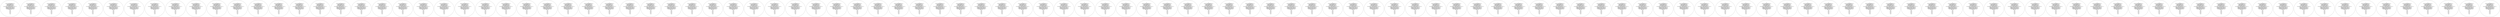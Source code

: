 digraph cpn_tools_graph {
  N1 [label="1:
Carriers: 1`({idx=1,typ=CON},2,0)++
1`({idx=2,typ=GEN},3,0)++
1`({idx=3,typ=GEN},4,0)++
1`({idx=4,typ=BUS},10000,0)++
1`({idx=5,typ=BUS},10000,0)++
1`({idx=6,typ=GEN},4,0)
Circuit_Breakers: 1`({idx=1,loss=0,inp=1,out=4},0)++
1`({idx=2,loss=0,inp=4,out=2},0)++
1`({idx=3,loss=0,inp=4,out=3},0)++
1`({idx=4,loss=0,inp=4,out=5},0)++
1`({idx=5,loss=0,inp=5,out=4},0)++
1`({idx=6,loss=0,inp=5,out=6},0)
RNG: 1`0++
1`1++
1`2++
1`3++
1`4++
1`5++
1`6++
1`7++
1`8++
1`9
"];
  N2 [label="2:
Carriers: 1`({idx=1,typ=CON},0,2)++
1`({idx=2,typ=GEN},3,0)++
1`({idx=3,typ=GEN},4,0)++
1`({idx=4,typ=BUS},10000,0)++
1`({idx=5,typ=BUS},10000,0)++
1`({idx=6,typ=GEN},4,0)
Circuit_Breakers: 1`({idx=1,loss=0,inp=1,out=4},0)++
1`({idx=2,loss=0,inp=4,out=2},0)++
1`({idx=3,loss=0,inp=4,out=3},0)++
1`({idx=4,loss=0,inp=4,out=5},0)++
1`({idx=5,loss=0,inp=5,out=4},0)++
1`({idx=6,loss=0,inp=5,out=6},0)
RNG: 1`0++
1`1++
1`2++
1`3++
1`4++
1`5++
1`6++
1`7++
1`8++
1`9
"];
  N3 [label="3:
Carriers: 1`({idx=1,typ=CON},0,1)++
1`({idx=2,typ=GEN},3,0)++
1`({idx=3,typ=GEN},4,0)++
1`({idx=4,typ=BUS},10000,0)++
1`({idx=5,typ=BUS},10000,0)++
1`({idx=6,typ=GEN},4,0)
Circuit_Breakers: 1`({idx=1,loss=0,inp=1,out=4},1)++
1`({idx=2,loss=0,inp=4,out=2},0)++
1`({idx=3,loss=0,inp=4,out=3},0)++
1`({idx=4,loss=0,inp=4,out=5},0)++
1`({idx=5,loss=0,inp=5,out=4},0)++
1`({idx=6,loss=0,inp=5,out=6},0)
RNG: 1`0++
1`1++
1`2++
1`3++
1`4++
1`5++
1`6++
1`7++
1`8++
1`9
"];
  N4 [label="4:
Carriers: 1`({idx=1,typ=CON},0,0)++
1`({idx=2,typ=GEN},3,0)++
1`({idx=3,typ=GEN},4,0)++
1`({idx=4,typ=BUS},10000,0)++
1`({idx=5,typ=BUS},10000,0)++
1`({idx=6,typ=GEN},4,0)
Circuit_Breakers: 1`({idx=1,loss=0,inp=1,out=4},2)++
1`({idx=2,loss=0,inp=4,out=2},0)++
1`({idx=3,loss=0,inp=4,out=3},0)++
1`({idx=4,loss=0,inp=4,out=5},0)++
1`({idx=5,loss=0,inp=5,out=4},0)++
1`({idx=6,loss=0,inp=5,out=6},0)
RNG: 1`0++
1`1++
1`2++
1`3++
1`4++
1`5++
1`6++
1`7++
1`8++
1`9
"];
  N5 [label="5:
Carriers: 1`({idx=1,typ=CON},0,1)++
1`({idx=2,typ=GEN},3,0)++
1`({idx=3,typ=GEN},4,0)++
1`({idx=4,typ=BUS},10000,1)++
1`({idx=5,typ=BUS},10000,0)++
1`({idx=6,typ=GEN},4,0)
Circuit_Breakers: 1`({idx=1,loss=0,inp=1,out=4},0)++
1`({idx=2,loss=0,inp=4,out=2},0)++
1`({idx=3,loss=0,inp=4,out=3},0)++
1`({idx=4,loss=0,inp=4,out=5},0)++
1`({idx=5,loss=0,inp=5,out=4},0)++
1`({idx=6,loss=0,inp=5,out=6},0)
RNG: 1`0++
1`1++
1`2++
1`3++
1`4++
1`5++
1`6++
1`7++
1`8++
1`9
"];
  N6 [label="6:
Carriers: 1`({idx=1,typ=CON},0,0)++
1`({idx=2,typ=GEN},3,0)++
1`({idx=3,typ=GEN},4,0)++
1`({idx=4,typ=BUS},10000,2)++
1`({idx=5,typ=BUS},10000,0)++
1`({idx=6,typ=GEN},4,0)
Circuit_Breakers: 1`({idx=1,loss=0,inp=1,out=4},0)++
1`({idx=2,loss=0,inp=4,out=2},0)++
1`({idx=3,loss=0,inp=4,out=3},0)++
1`({idx=4,loss=0,inp=4,out=5},0)++
1`({idx=5,loss=0,inp=5,out=4},0)++
1`({idx=6,loss=0,inp=5,out=6},0)
RNG: 1`0++
1`1++
1`2++
1`3++
1`4++
1`5++
1`6++
1`7++
1`8++
1`9
"];
  N7 [label="7:
Carriers: 1`({idx=1,typ=CON},0,1)++
1`({idx=2,typ=GEN},3,0)++
1`({idx=3,typ=GEN},4,0)++
1`({idx=4,typ=BUS},10000,0)++
1`({idx=5,typ=BUS},10000,0)++
1`({idx=6,typ=GEN},4,0)
Circuit_Breakers: 1`({idx=1,loss=0,inp=1,out=4},0)++
1`({idx=2,loss=0,inp=4,out=2},1)++
1`({idx=3,loss=0,inp=4,out=3},0)++
1`({idx=4,loss=0,inp=4,out=5},0)++
1`({idx=5,loss=0,inp=5,out=4},0)++
1`({idx=6,loss=0,inp=5,out=6},0)
RNG: 1`0++
1`1++
1`2++
1`3++
1`4++
1`5++
1`6++
1`7++
1`8++
1`9
"];
  N8 [label="8:
Carriers: 1`({idx=1,typ=CON},0,1)++
1`({idx=2,typ=GEN},3,0)++
1`({idx=3,typ=GEN},4,0)++
1`({idx=4,typ=BUS},10000,0)++
1`({idx=5,typ=BUS},10000,0)++
1`({idx=6,typ=GEN},4,0)
Circuit_Breakers: 1`({idx=1,loss=0,inp=1,out=4},0)++
1`({idx=2,loss=0,inp=4,out=2},0)++
1`({idx=3,loss=0,inp=4,out=3},0)++
1`({idx=4,loss=0,inp=4,out=5},1)++
1`({idx=5,loss=0,inp=5,out=4},0)++
1`({idx=6,loss=0,inp=5,out=6},0)
RNG: 1`0++
1`1++
1`2++
1`3++
1`4++
1`5++
1`6++
1`7++
1`8++
1`9
"];
  N9 [label="9:
Carriers: 1`({idx=1,typ=CON},0,0)++
1`({idx=2,typ=GEN},3,0)++
1`({idx=3,typ=GEN},4,0)++
1`({idx=4,typ=BUS},10000,1)++
1`({idx=5,typ=BUS},10000,0)++
1`({idx=6,typ=GEN},4,0)
Circuit_Breakers: 1`({idx=1,loss=0,inp=1,out=4},1)++
1`({idx=2,loss=0,inp=4,out=2},0)++
1`({idx=3,loss=0,inp=4,out=3},0)++
1`({idx=4,loss=0,inp=4,out=5},0)++
1`({idx=5,loss=0,inp=5,out=4},0)++
1`({idx=6,loss=0,inp=5,out=6},0)
RNG: 1`0++
1`1++
1`2++
1`3++
1`4++
1`5++
1`6++
1`7++
1`8++
1`9
"];
  N10 [label="10:
Carriers: 1`({idx=1,typ=CON},0,1)++
1`({idx=2,typ=GEN},3,0)++
1`({idx=3,typ=GEN},4,0)++
1`({idx=4,typ=BUS},10000,0)++
1`({idx=5,typ=BUS},10000,0)++
1`({idx=6,typ=GEN},4,0)
Circuit_Breakers: 1`({idx=1,loss=0,inp=1,out=4},0)++
1`({idx=2,loss=0,inp=4,out=2},0)++
1`({idx=3,loss=0,inp=4,out=3},1)++
1`({idx=4,loss=0,inp=4,out=5},0)++
1`({idx=5,loss=0,inp=5,out=4},0)++
1`({idx=6,loss=0,inp=5,out=6},0)
RNG: 1`0++
1`1++
1`2++
1`3++
1`4++
1`5++
1`6++
1`7++
1`8++
1`9
"];
  N11 [label="11:
Carriers: 1`({idx=1,typ=CON},0,0)++
1`({idx=2,typ=GEN},3,0)++
1`({idx=3,typ=GEN},4,0)++
1`({idx=4,typ=BUS},10000,0)++
1`({idx=5,typ=BUS},10000,0)++
1`({idx=6,typ=GEN},4,0)
Circuit_Breakers: 1`({idx=1,loss=0,inp=1,out=4},0)++
1`({idx=2,loss=0,inp=4,out=2},0)++
1`({idx=3,loss=0,inp=4,out=3},0)++
1`({idx=4,loss=0,inp=4,out=5},2)++
1`({idx=5,loss=0,inp=5,out=4},0)++
1`({idx=6,loss=0,inp=5,out=6},0)
RNG: 1`0++
1`1++
1`2++
1`3++
1`4++
1`5++
1`6++
1`7++
1`8++
1`9
"];
  N12 [label="12:
Carriers: 1`({idx=1,typ=CON},0,0)++
1`({idx=2,typ=GEN},3,0)++
1`({idx=3,typ=GEN},4,0)++
1`({idx=4,typ=BUS},10000,1)++
1`({idx=5,typ=BUS},10000,0)++
1`({idx=6,typ=GEN},4,0)
Circuit_Breakers: 1`({idx=1,loss=0,inp=1,out=4},0)++
1`({idx=2,loss=0,inp=4,out=2},0)++
1`({idx=3,loss=0,inp=4,out=3},0)++
1`({idx=4,loss=0,inp=4,out=5},1)++
1`({idx=5,loss=0,inp=5,out=4},0)++
1`({idx=6,loss=0,inp=5,out=6},0)
RNG: 1`0++
1`1++
1`2++
1`3++
1`4++
1`5++
1`6++
1`7++
1`8++
1`9
"];
  N13 [label="13:
Carriers: 1`({idx=1,typ=CON},0,0)++
1`({idx=2,typ=GEN},3,0)++
1`({idx=3,typ=GEN},4,0)++
1`({idx=4,typ=BUS},10000,0)++
1`({idx=5,typ=BUS},10000,0)++
1`({idx=6,typ=GEN},4,0)
Circuit_Breakers: 1`({idx=1,loss=0,inp=1,out=4},0)++
1`({idx=2,loss=0,inp=4,out=2},2)++
1`({idx=3,loss=0,inp=4,out=3},0)++
1`({idx=4,loss=0,inp=4,out=5},0)++
1`({idx=5,loss=0,inp=5,out=4},0)++
1`({idx=6,loss=0,inp=5,out=6},0)
RNG: 1`0++
1`1++
1`2++
1`3++
1`4++
1`5++
1`6++
1`7++
1`8++
1`9
"];
  N14 [label="14:
Carriers: 1`({idx=1,typ=CON},0,0)++
1`({idx=2,typ=GEN},3,0)++
1`({idx=3,typ=GEN},4,0)++
1`({idx=4,typ=BUS},10000,1)++
1`({idx=5,typ=BUS},10000,0)++
1`({idx=6,typ=GEN},4,0)
Circuit_Breakers: 1`({idx=1,loss=0,inp=1,out=4},0)++
1`({idx=2,loss=0,inp=4,out=2},1)++
1`({idx=3,loss=0,inp=4,out=3},0)++
1`({idx=4,loss=0,inp=4,out=5},0)++
1`({idx=5,loss=0,inp=5,out=4},0)++
1`({idx=6,loss=0,inp=5,out=6},0)
RNG: 1`0++
1`1++
1`2++
1`3++
1`4++
1`5++
1`6++
1`7++
1`8++
1`9
"];
  N15 [label="15:
Carriers: 1`({idx=1,typ=CON},0,0)++
1`({idx=2,typ=GEN},3,0)++
1`({idx=3,typ=GEN},4,0)++
1`({idx=4,typ=BUS},10000,1)++
1`({idx=5,typ=BUS},10000,0)++
1`({idx=6,typ=GEN},4,0)
Circuit_Breakers: 1`({idx=1,loss=0,inp=1,out=4},0)++
1`({idx=2,loss=0,inp=4,out=2},0)++
1`({idx=3,loss=0,inp=4,out=3},1)++
1`({idx=4,loss=0,inp=4,out=5},0)++
1`({idx=5,loss=0,inp=5,out=4},0)++
1`({idx=6,loss=0,inp=5,out=6},0)
RNG: 1`0++
1`1++
1`2++
1`3++
1`4++
1`5++
1`6++
1`7++
1`8++
1`9
"];
  N16 [label="16:
Carriers: 1`({idx=1,typ=CON},0,0)++
1`({idx=2,typ=GEN},3,0)++
1`({idx=3,typ=GEN},4,0)++
1`({idx=4,typ=BUS},10000,0)++
1`({idx=5,typ=BUS},10000,0)++
1`({idx=6,typ=GEN},4,0)
Circuit_Breakers: 1`({idx=1,loss=0,inp=1,out=4},0)++
1`({idx=2,loss=0,inp=4,out=2},0)++
1`({idx=3,loss=0,inp=4,out=3},2)++
1`({idx=4,loss=0,inp=4,out=5},0)++
1`({idx=5,loss=0,inp=5,out=4},0)++
1`({idx=6,loss=0,inp=5,out=6},0)
RNG: 1`0++
1`1++
1`2++
1`3++
1`4++
1`5++
1`6++
1`7++
1`8++
1`9
"];
  N17 [label="17:
Carriers: 1`({idx=1,typ=CON},0,0)++
1`({idx=2,typ=GEN},3,0)++
1`({idx=3,typ=GEN},4,0)++
1`({idx=4,typ=BUS},10000,0)++
1`({idx=5,typ=BUS},10000,0)++
1`({idx=6,typ=GEN},4,0)
Circuit_Breakers: 1`({idx=1,loss=0,inp=1,out=4},1)++
1`({idx=2,loss=0,inp=4,out=2},1)++
1`({idx=3,loss=0,inp=4,out=3},0)++
1`({idx=4,loss=0,inp=4,out=5},0)++
1`({idx=5,loss=0,inp=5,out=4},0)++
1`({idx=6,loss=0,inp=5,out=6},0)
RNG: 1`0++
1`1++
1`2++
1`3++
1`4++
1`5++
1`6++
1`7++
1`8++
1`9
"];
  N18 [label="18:
Carriers: 1`({idx=1,typ=CON},0,1)++
1`({idx=2,typ=GEN},3,1)++
1`({idx=3,typ=GEN},4,0)++
1`({idx=4,typ=BUS},10000,0)++
1`({idx=5,typ=BUS},10000,0)++
1`({idx=6,typ=GEN},4,0)
Circuit_Breakers: 1`({idx=1,loss=0,inp=1,out=4},0)++
1`({idx=2,loss=0,inp=4,out=2},0)++
1`({idx=3,loss=0,inp=4,out=3},0)++
1`({idx=4,loss=0,inp=4,out=5},0)++
1`({idx=5,loss=0,inp=5,out=4},0)++
1`({idx=6,loss=0,inp=5,out=6},0)
RNG: 1`0++
1`1++
1`2++
1`3++
1`4++
1`5++
1`6++
1`7++
1`8++
1`9
"];
  N19 [label="19:
Carriers: 1`({idx=1,typ=CON},0,0)++
1`({idx=2,typ=GEN},3,0)++
1`({idx=3,typ=GEN},4,0)++
1`({idx=4,typ=BUS},10000,0)++
1`({idx=5,typ=BUS},10000,0)++
1`({idx=6,typ=GEN},4,0)
Circuit_Breakers: 1`({idx=1,loss=0,inp=1,out=4},1)++
1`({idx=2,loss=0,inp=4,out=2},0)++
1`({idx=3,loss=0,inp=4,out=3},0)++
1`({idx=4,loss=0,inp=4,out=5},1)++
1`({idx=5,loss=0,inp=5,out=4},0)++
1`({idx=6,loss=0,inp=5,out=6},0)
RNG: 1`0++
1`1++
1`2++
1`3++
1`4++
1`5++
1`6++
1`7++
1`8++
1`9
"];
  N20 [label="20:
Carriers: 1`({idx=1,typ=CON},0,1)++
1`({idx=2,typ=GEN},3,0)++
1`({idx=3,typ=GEN},4,0)++
1`({idx=4,typ=BUS},10000,0)++
1`({idx=5,typ=BUS},10000,1)++
1`({idx=6,typ=GEN},4,0)
Circuit_Breakers: 1`({idx=1,loss=0,inp=1,out=4},0)++
1`({idx=2,loss=0,inp=4,out=2},0)++
1`({idx=3,loss=0,inp=4,out=3},0)++
1`({idx=4,loss=0,inp=4,out=5},0)++
1`({idx=5,loss=0,inp=5,out=4},0)++
1`({idx=6,loss=0,inp=5,out=6},0)
RNG: 1`0++
1`1++
1`2++
1`3++
1`4++
1`5++
1`6++
1`7++
1`8++
1`9
"];
  N21 [label="21:
Carriers: 1`({idx=1,typ=CON},0,0)++
1`({idx=2,typ=GEN},3,0)++
1`({idx=3,typ=GEN},4,0)++
1`({idx=4,typ=BUS},10000,0)++
1`({idx=5,typ=BUS},10000,0)++
1`({idx=6,typ=GEN},4,0)
Circuit_Breakers: 1`({idx=1,loss=0,inp=1,out=4},1)++
1`({idx=2,loss=0,inp=4,out=2},0)++
1`({idx=3,loss=0,inp=4,out=3},1)++
1`({idx=4,loss=0,inp=4,out=5},0)++
1`({idx=5,loss=0,inp=5,out=4},0)++
1`({idx=6,loss=0,inp=5,out=6},0)
RNG: 1`0++
1`1++
1`2++
1`3++
1`4++
1`5++
1`6++
1`7++
1`8++
1`9
"];
  N22 [label="22:
Carriers: 1`({idx=1,typ=CON},0,1)++
1`({idx=2,typ=GEN},3,0)++
1`({idx=3,typ=GEN},4,1)++
1`({idx=4,typ=BUS},10000,0)++
1`({idx=5,typ=BUS},10000,0)++
1`({idx=6,typ=GEN},4,0)
Circuit_Breakers: 1`({idx=1,loss=0,inp=1,out=4},0)++
1`({idx=2,loss=0,inp=4,out=2},0)++
1`({idx=3,loss=0,inp=4,out=3},0)++
1`({idx=4,loss=0,inp=4,out=5},0)++
1`({idx=5,loss=0,inp=5,out=4},0)++
1`({idx=6,loss=0,inp=5,out=6},0)
RNG: 1`0++
1`1++
1`2++
1`3++
1`4++
1`5++
1`6++
1`7++
1`8++
1`9
"];
  N23 [label="23:
Carriers: 1`({idx=1,typ=CON},0,0)++
1`({idx=2,typ=GEN},3,0)++
1`({idx=3,typ=GEN},4,0)++
1`({idx=4,typ=BUS},10000,0)++
1`({idx=5,typ=BUS},10000,2)++
1`({idx=6,typ=GEN},4,0)
Circuit_Breakers: 1`({idx=1,loss=0,inp=1,out=4},0)++
1`({idx=2,loss=0,inp=4,out=2},0)++
1`({idx=3,loss=0,inp=4,out=3},0)++
1`({idx=4,loss=0,inp=4,out=5},0)++
1`({idx=5,loss=0,inp=5,out=4},0)++
1`({idx=6,loss=0,inp=5,out=6},0)
RNG: 1`0++
1`1++
1`2++
1`3++
1`4++
1`5++
1`6++
1`7++
1`8++
1`9
"];
  N24 [label="24:
Carriers: 1`({idx=1,typ=CON},0,0)++
1`({idx=2,typ=GEN},3,0)++
1`({idx=3,typ=GEN},4,0)++
1`({idx=4,typ=BUS},10000,0)++
1`({idx=5,typ=BUS},10000,0)++
1`({idx=6,typ=GEN},4,0)
Circuit_Breakers: 1`({idx=1,loss=0,inp=1,out=4},0)++
1`({idx=2,loss=0,inp=4,out=2},1)++
1`({idx=3,loss=0,inp=4,out=3},0)++
1`({idx=4,loss=0,inp=4,out=5},1)++
1`({idx=5,loss=0,inp=5,out=4},0)++
1`({idx=6,loss=0,inp=5,out=6},0)
RNG: 1`0++
1`1++
1`2++
1`3++
1`4++
1`5++
1`6++
1`7++
1`8++
1`9
"];
  N25 [label="25:
Carriers: 1`({idx=1,typ=CON},0,0)++
1`({idx=2,typ=GEN},3,0)++
1`({idx=3,typ=GEN},4,0)++
1`({idx=4,typ=BUS},10000,0)++
1`({idx=5,typ=BUS},10000,0)++
1`({idx=6,typ=GEN},4,0)
Circuit_Breakers: 1`({idx=1,loss=0,inp=1,out=4},0)++
1`({idx=2,loss=0,inp=4,out=2},0)++
1`({idx=3,loss=0,inp=4,out=3},1)++
1`({idx=4,loss=0,inp=4,out=5},1)++
1`({idx=5,loss=0,inp=5,out=4},0)++
1`({idx=6,loss=0,inp=5,out=6},0)
RNG: 1`0++
1`1++
1`2++
1`3++
1`4++
1`5++
1`6++
1`7++
1`8++
1`9
"];
  N26 [label="26:
Carriers: 1`({idx=1,typ=CON},0,0)++
1`({idx=2,typ=GEN},3,0)++
1`({idx=3,typ=GEN},4,0)++
1`({idx=4,typ=BUS},10000,1)++
1`({idx=5,typ=BUS},10000,1)++
1`({idx=6,typ=GEN},4,0)
Circuit_Breakers: 1`({idx=1,loss=0,inp=1,out=4},0)++
1`({idx=2,loss=0,inp=4,out=2},0)++
1`({idx=3,loss=0,inp=4,out=3},0)++
1`({idx=4,loss=0,inp=4,out=5},0)++
1`({idx=5,loss=0,inp=5,out=4},0)++
1`({idx=6,loss=0,inp=5,out=6},0)
RNG: 1`0++
1`1++
1`2++
1`3++
1`4++
1`5++
1`6++
1`7++
1`8++
1`9
"];
  N27 [label="27:
Carriers: 1`({idx=1,typ=CON},0,0)++
1`({idx=2,typ=GEN},3,2)++
1`({idx=3,typ=GEN},4,0)++
1`({idx=4,typ=BUS},10000,0)++
1`({idx=5,typ=BUS},10000,0)++
1`({idx=6,typ=GEN},4,0)
Circuit_Breakers: 1`({idx=1,loss=0,inp=1,out=4},0)++
1`({idx=2,loss=0,inp=4,out=2},0)++
1`({idx=3,loss=0,inp=4,out=3},0)++
1`({idx=4,loss=0,inp=4,out=5},0)++
1`({idx=5,loss=0,inp=5,out=4},0)++
1`({idx=6,loss=0,inp=5,out=6},0)
RNG: 1`0++
1`1++
1`2++
1`3++
1`4++
1`5++
1`6++
1`7++
1`8++
1`9
"];
  N28 [label="28:
Carriers: 1`({idx=1,typ=CON},0,0)++
1`({idx=2,typ=GEN},3,0)++
1`({idx=3,typ=GEN},4,0)++
1`({idx=4,typ=BUS},10000,0)++
1`({idx=5,typ=BUS},10000,0)++
1`({idx=6,typ=GEN},4,0)
Circuit_Breakers: 1`({idx=1,loss=0,inp=1,out=4},0)++
1`({idx=2,loss=0,inp=4,out=2},1)++
1`({idx=3,loss=0,inp=4,out=3},1)++
1`({idx=4,loss=0,inp=4,out=5},0)++
1`({idx=5,loss=0,inp=5,out=4},0)++
1`({idx=6,loss=0,inp=5,out=6},0)
RNG: 1`0++
1`1++
1`2++
1`3++
1`4++
1`5++
1`6++
1`7++
1`8++
1`9
"];
  N29 [label="29:
Carriers: 1`({idx=1,typ=CON},0,0)++
1`({idx=2,typ=GEN},3,1)++
1`({idx=3,typ=GEN},4,0)++
1`({idx=4,typ=BUS},10000,1)++
1`({idx=5,typ=BUS},10000,0)++
1`({idx=6,typ=GEN},4,0)
Circuit_Breakers: 1`({idx=1,loss=0,inp=1,out=4},0)++
1`({idx=2,loss=0,inp=4,out=2},0)++
1`({idx=3,loss=0,inp=4,out=3},0)++
1`({idx=4,loss=0,inp=4,out=5},0)++
1`({idx=5,loss=0,inp=5,out=4},0)++
1`({idx=6,loss=0,inp=5,out=6},0)
RNG: 1`0++
1`1++
1`2++
1`3++
1`4++
1`5++
1`6++
1`7++
1`8++
1`9
"];
  N30 [label="30:
Carriers: 1`({idx=1,typ=CON},0,0)++
1`({idx=2,typ=GEN},3,0)++
1`({idx=3,typ=GEN},4,1)++
1`({idx=4,typ=BUS},10000,1)++
1`({idx=5,typ=BUS},10000,0)++
1`({idx=6,typ=GEN},4,0)
Circuit_Breakers: 1`({idx=1,loss=0,inp=1,out=4},0)++
1`({idx=2,loss=0,inp=4,out=2},0)++
1`({idx=3,loss=0,inp=4,out=3},0)++
1`({idx=4,loss=0,inp=4,out=5},0)++
1`({idx=5,loss=0,inp=5,out=4},0)++
1`({idx=6,loss=0,inp=5,out=6},0)
RNG: 1`0++
1`1++
1`2++
1`3++
1`4++
1`5++
1`6++
1`7++
1`8++
1`9
"];
  N31 [label="31:
Carriers: 1`({idx=1,typ=CON},0,0)++
1`({idx=2,typ=GEN},3,0)++
1`({idx=3,typ=GEN},4,2)++
1`({idx=4,typ=BUS},10000,0)++
1`({idx=5,typ=BUS},10000,0)++
1`({idx=6,typ=GEN},4,0)
Circuit_Breakers: 1`({idx=1,loss=0,inp=1,out=4},0)++
1`({idx=2,loss=0,inp=4,out=2},0)++
1`({idx=3,loss=0,inp=4,out=3},0)++
1`({idx=4,loss=0,inp=4,out=5},0)++
1`({idx=5,loss=0,inp=5,out=4},0)++
1`({idx=6,loss=0,inp=5,out=6},0)
RNG: 1`0++
1`1++
1`2++
1`3++
1`4++
1`5++
1`6++
1`7++
1`8++
1`9
"];
  N32 [label="32:
Carriers: 1`({idx=1,typ=CON},0,0)++
1`({idx=2,typ=GEN},3,1)++
1`({idx=3,typ=GEN},4,0)++
1`({idx=4,typ=BUS},10000,0)++
1`({idx=5,typ=BUS},10000,0)++
1`({idx=6,typ=GEN},4,0)
Circuit_Breakers: 1`({idx=1,loss=0,inp=1,out=4},1)++
1`({idx=2,loss=0,inp=4,out=2},0)++
1`({idx=3,loss=0,inp=4,out=3},0)++
1`({idx=4,loss=0,inp=4,out=5},0)++
1`({idx=5,loss=0,inp=5,out=4},0)++
1`({idx=6,loss=0,inp=5,out=6},0)
RNG: 1`0++
1`1++
1`2++
1`3++
1`4++
1`5++
1`6++
1`7++
1`8++
1`9
"];
  N33 [label="33:
Carriers: 1`({idx=1,typ=CON},0,1)++
1`({idx=2,typ=GEN},2,0)++
1`({idx=3,typ=GEN},4,0)++
1`({idx=4,typ=BUS},10000,0)++
1`({idx=5,typ=BUS},10000,0)++
1`({idx=6,typ=GEN},4,0)
Circuit_Breakers: 1`({idx=1,loss=0,inp=1,out=4},0)++
1`({idx=2,loss=0,inp=4,out=2},0)++
1`({idx=3,loss=0,inp=4,out=3},0)++
1`({idx=4,loss=0,inp=4,out=5},0)++
1`({idx=5,loss=0,inp=5,out=4},0)++
1`({idx=6,loss=0,inp=5,out=6},0)
RNG: 1`0++
1`1++
1`2++
1`3++
1`4++
1`5++
1`6++
1`7++
1`8++
1`9
"];
  N34 [label="34:
Carriers: 1`({idx=1,typ=CON},0,0)++
1`({idx=2,typ=GEN},3,0)++
1`({idx=3,typ=GEN},4,0)++
1`({idx=4,typ=BUS},10000,0)++
1`({idx=5,typ=BUS},10000,1)++
1`({idx=6,typ=GEN},4,0)
Circuit_Breakers: 1`({idx=1,loss=0,inp=1,out=4},1)++
1`({idx=2,loss=0,inp=4,out=2},0)++
1`({idx=3,loss=0,inp=4,out=3},0)++
1`({idx=4,loss=0,inp=4,out=5},0)++
1`({idx=5,loss=0,inp=5,out=4},0)++
1`({idx=6,loss=0,inp=5,out=6},0)
RNG: 1`0++
1`1++
1`2++
1`3++
1`4++
1`5++
1`6++
1`7++
1`8++
1`9
"];
  N35 [label="35:
Carriers: 1`({idx=1,typ=CON},0,1)++
1`({idx=2,typ=GEN},3,0)++
1`({idx=3,typ=GEN},4,0)++
1`({idx=4,typ=BUS},10000,0)++
1`({idx=5,typ=BUS},10000,0)++
1`({idx=6,typ=GEN},4,0)
Circuit_Breakers: 1`({idx=1,loss=0,inp=1,out=4},0)++
1`({idx=2,loss=0,inp=4,out=2},0)++
1`({idx=3,loss=0,inp=4,out=3},0)++
1`({idx=4,loss=0,inp=4,out=5},0)++
1`({idx=5,loss=0,inp=5,out=4},1)++
1`({idx=6,loss=0,inp=5,out=6},0)
RNG: 1`0++
1`1++
1`2++
1`3++
1`4++
1`5++
1`6++
1`7++
1`8++
1`9
"];
  N36 [label="36:
Carriers: 1`({idx=1,typ=CON},0,1)++
1`({idx=2,typ=GEN},3,0)++
1`({idx=3,typ=GEN},4,0)++
1`({idx=4,typ=BUS},10000,0)++
1`({idx=5,typ=BUS},10000,0)++
1`({idx=6,typ=GEN},4,0)
Circuit_Breakers: 1`({idx=1,loss=0,inp=1,out=4},0)++
1`({idx=2,loss=0,inp=4,out=2},0)++
1`({idx=3,loss=0,inp=4,out=3},0)++
1`({idx=4,loss=0,inp=4,out=5},0)++
1`({idx=5,loss=0,inp=5,out=4},0)++
1`({idx=6,loss=0,inp=5,out=6},1)
RNG: 1`0++
1`1++
1`2++
1`3++
1`4++
1`5++
1`6++
1`7++
1`8++
1`9
"];
  N37 [label="37:
Carriers: 1`({idx=1,typ=CON},0,0)++
1`({idx=2,typ=GEN},3,0)++
1`({idx=3,typ=GEN},4,1)++
1`({idx=4,typ=BUS},10000,0)++
1`({idx=5,typ=BUS},10000,0)++
1`({idx=6,typ=GEN},4,0)
Circuit_Breakers: 1`({idx=1,loss=0,inp=1,out=4},1)++
1`({idx=2,loss=0,inp=4,out=2},0)++
1`({idx=3,loss=0,inp=4,out=3},0)++
1`({idx=4,loss=0,inp=4,out=5},0)++
1`({idx=5,loss=0,inp=5,out=4},0)++
1`({idx=6,loss=0,inp=5,out=6},0)
RNG: 1`0++
1`1++
1`2++
1`3++
1`4++
1`5++
1`6++
1`7++
1`8++
1`9
"];
  N38 [label="38:
Carriers: 1`({idx=1,typ=CON},0,1)++
1`({idx=2,typ=GEN},3,0)++
1`({idx=3,typ=GEN},3,0)++
1`({idx=4,typ=BUS},10000,0)++
1`({idx=5,typ=BUS},10000,0)++
1`({idx=6,typ=GEN},4,0)
Circuit_Breakers: 1`({idx=1,loss=0,inp=1,out=4},0)++
1`({idx=2,loss=0,inp=4,out=2},0)++
1`({idx=3,loss=0,inp=4,out=3},0)++
1`({idx=4,loss=0,inp=4,out=5},0)++
1`({idx=5,loss=0,inp=5,out=4},0)++
1`({idx=6,loss=0,inp=5,out=6},0)
RNG: 1`0++
1`1++
1`2++
1`3++
1`4++
1`5++
1`6++
1`7++
1`8++
1`9
"];
  N39 [label="39:
Carriers: 1`({idx=1,typ=CON},0,0)++
1`({idx=2,typ=GEN},3,0)++
1`({idx=3,typ=GEN},4,0)++
1`({idx=4,typ=BUS},10000,0)++
1`({idx=5,typ=BUS},10000,0)++
1`({idx=6,typ=GEN},4,0)
Circuit_Breakers: 1`({idx=1,loss=0,inp=1,out=4},0)++
1`({idx=2,loss=0,inp=4,out=2},0)++
1`({idx=3,loss=0,inp=4,out=3},0)++
1`({idx=4,loss=0,inp=4,out=5},0)++
1`({idx=5,loss=0,inp=5,out=4},0)++
1`({idx=6,loss=0,inp=5,out=6},2)
RNG: 1`0++
1`1++
1`2++
1`3++
1`4++
1`5++
1`6++
1`7++
1`8++
1`9
"];
  N40 [label="40:
Carriers: 1`({idx=1,typ=CON},0,0)++
1`({idx=2,typ=GEN},3,0)++
1`({idx=3,typ=GEN},4,0)++
1`({idx=4,typ=BUS},10000,0)++
1`({idx=5,typ=BUS},10000,1)++
1`({idx=6,typ=GEN},4,0)
Circuit_Breakers: 1`({idx=1,loss=0,inp=1,out=4},0)++
1`({idx=2,loss=0,inp=4,out=2},0)++
1`({idx=3,loss=0,inp=4,out=3},0)++
1`({idx=4,loss=0,inp=4,out=5},0)++
1`({idx=5,loss=0,inp=5,out=4},0)++
1`({idx=6,loss=0,inp=5,out=6},1)
RNG: 1`0++
1`1++
1`2++
1`3++
1`4++
1`5++
1`6++
1`7++
1`8++
1`9
"];
  N41 [label="41:
Carriers: 1`({idx=1,typ=CON},0,0)++
1`({idx=2,typ=GEN},3,0)++
1`({idx=3,typ=GEN},4,0)++
1`({idx=4,typ=BUS},10000,0)++
1`({idx=5,typ=BUS},10000,1)++
1`({idx=6,typ=GEN},4,0)
Circuit_Breakers: 1`({idx=1,loss=0,inp=1,out=4},0)++
1`({idx=2,loss=0,inp=4,out=2},0)++
1`({idx=3,loss=0,inp=4,out=3},0)++
1`({idx=4,loss=0,inp=4,out=5},0)++
1`({idx=5,loss=0,inp=5,out=4},1)++
1`({idx=6,loss=0,inp=5,out=6},0)
RNG: 1`0++
1`1++
1`2++
1`3++
1`4++
1`5++
1`6++
1`7++
1`8++
1`9
"];
  N42 [label="42:
Carriers: 1`({idx=1,typ=CON},0,0)++
1`({idx=2,typ=GEN},3,0)++
1`({idx=3,typ=GEN},4,0)++
1`({idx=4,typ=BUS},10000,0)++
1`({idx=5,typ=BUS},10000,0)++
1`({idx=6,typ=GEN},4,0)
Circuit_Breakers: 1`({idx=1,loss=0,inp=1,out=4},0)++
1`({idx=2,loss=0,inp=4,out=2},0)++
1`({idx=3,loss=0,inp=4,out=3},0)++
1`({idx=4,loss=0,inp=4,out=5},0)++
1`({idx=5,loss=0,inp=5,out=4},2)++
1`({idx=6,loss=0,inp=5,out=6},0)
RNG: 1`0++
1`1++
1`2++
1`3++
1`4++
1`5++
1`6++
1`7++
1`8++
1`9
"];
  N43 [label="43:
Carriers: 1`({idx=1,typ=CON},0,0)++
1`({idx=2,typ=GEN},3,0)++
1`({idx=3,typ=GEN},4,0)++
1`({idx=4,typ=BUS},10000,0)++
1`({idx=5,typ=BUS},10000,1)++
1`({idx=6,typ=GEN},4,0)
Circuit_Breakers: 1`({idx=1,loss=0,inp=1,out=4},0)++
1`({idx=2,loss=0,inp=4,out=2},1)++
1`({idx=3,loss=0,inp=4,out=3},0)++
1`({idx=4,loss=0,inp=4,out=5},0)++
1`({idx=5,loss=0,inp=5,out=4},0)++
1`({idx=6,loss=0,inp=5,out=6},0)
RNG: 1`0++
1`1++
1`2++
1`3++
1`4++
1`5++
1`6++
1`7++
1`8++
1`9
"];
  N44 [label="44:
Carriers: 1`({idx=1,typ=CON},0,0)++
1`({idx=2,typ=GEN},3,1)++
1`({idx=3,typ=GEN},4,0)++
1`({idx=4,typ=BUS},10000,0)++
1`({idx=5,typ=BUS},10000,0)++
1`({idx=6,typ=GEN},4,0)
Circuit_Breakers: 1`({idx=1,loss=0,inp=1,out=4},0)++
1`({idx=2,loss=0,inp=4,out=2},0)++
1`({idx=3,loss=0,inp=4,out=3},0)++
1`({idx=4,loss=0,inp=4,out=5},1)++
1`({idx=5,loss=0,inp=5,out=4},0)++
1`({idx=6,loss=0,inp=5,out=6},0)
RNG: 1`0++
1`1++
1`2++
1`3++
1`4++
1`5++
1`6++
1`7++
1`8++
1`9
"];
  N45 [label="45:
Carriers: 1`({idx=1,typ=CON},0,0)++
1`({idx=2,typ=GEN},3,0)++
1`({idx=3,typ=GEN},4,1)++
1`({idx=4,typ=BUS},10000,0)++
1`({idx=5,typ=BUS},10000,0)++
1`({idx=6,typ=GEN},4,0)
Circuit_Breakers: 1`({idx=1,loss=0,inp=1,out=4},0)++
1`({idx=2,loss=0,inp=4,out=2},0)++
1`({idx=3,loss=0,inp=4,out=3},0)++
1`({idx=4,loss=0,inp=4,out=5},1)++
1`({idx=5,loss=0,inp=5,out=4},0)++
1`({idx=6,loss=0,inp=5,out=6},0)
RNG: 1`0++
1`1++
1`2++
1`3++
1`4++
1`5++
1`6++
1`7++
1`8++
1`9
"];
  N46 [label="46:
Carriers: 1`({idx=1,typ=CON},0,0)++
1`({idx=2,typ=GEN},3,0)++
1`({idx=3,typ=GEN},4,0)++
1`({idx=4,typ=BUS},10000,0)++
1`({idx=5,typ=BUS},10000,1)++
1`({idx=6,typ=GEN},4,0)
Circuit_Breakers: 1`({idx=1,loss=0,inp=1,out=4},0)++
1`({idx=2,loss=0,inp=4,out=2},0)++
1`({idx=3,loss=0,inp=4,out=3},1)++
1`({idx=4,loss=0,inp=4,out=5},0)++
1`({idx=5,loss=0,inp=5,out=4},0)++
1`({idx=6,loss=0,inp=5,out=6},0)
RNG: 1`0++
1`1++
1`2++
1`3++
1`4++
1`5++
1`6++
1`7++
1`8++
1`9
"];
  N47 [label="47:
Carriers: 1`({idx=1,typ=CON},0,0)++
1`({idx=2,typ=GEN},3,0)++
1`({idx=3,typ=GEN},4,0)++
1`({idx=4,typ=BUS},10000,0)++
1`({idx=5,typ=BUS},10000,1)++
1`({idx=6,typ=GEN},4,0)
Circuit_Breakers: 1`({idx=1,loss=0,inp=1,out=4},0)++
1`({idx=2,loss=0,inp=4,out=2},0)++
1`({idx=3,loss=0,inp=4,out=3},0)++
1`({idx=4,loss=0,inp=4,out=5},1)++
1`({idx=5,loss=0,inp=5,out=4},0)++
1`({idx=6,loss=0,inp=5,out=6},0)
RNG: 1`0++
1`1++
1`2++
1`3++
1`4++
1`5++
1`6++
1`7++
1`8++
1`9
"];
  N48 [label="48:
Carriers: 1`({idx=1,typ=CON},0,0)++
1`({idx=2,typ=GEN},3,0)++
1`({idx=3,typ=GEN},4,0)++
1`({idx=4,typ=BUS},10000,1)++
1`({idx=5,typ=BUS},10000,0)++
1`({idx=6,typ=GEN},4,0)
Circuit_Breakers: 1`({idx=1,loss=0,inp=1,out=4},0)++
1`({idx=2,loss=0,inp=4,out=2},0)++
1`({idx=3,loss=0,inp=4,out=3},0)++
1`({idx=4,loss=0,inp=4,out=5},0)++
1`({idx=5,loss=0,inp=5,out=4},0)++
1`({idx=6,loss=0,inp=5,out=6},1)
RNG: 1`0++
1`1++
1`2++
1`3++
1`4++
1`5++
1`6++
1`7++
1`8++
1`9
"];
  N49 [label="49:
Carriers: 1`({idx=1,typ=CON},0,0)++
1`({idx=2,typ=GEN},3,0)++
1`({idx=3,typ=GEN},4,0)++
1`({idx=4,typ=BUS},10000,1)++
1`({idx=5,typ=BUS},10000,0)++
1`({idx=6,typ=GEN},4,0)
Circuit_Breakers: 1`({idx=1,loss=0,inp=1,out=4},0)++
1`({idx=2,loss=0,inp=4,out=2},0)++
1`({idx=3,loss=0,inp=4,out=3},0)++
1`({idx=4,loss=0,inp=4,out=5},0)++
1`({idx=5,loss=0,inp=5,out=4},1)++
1`({idx=6,loss=0,inp=5,out=6},0)
RNG: 1`0++
1`1++
1`2++
1`3++
1`4++
1`5++
1`6++
1`7++
1`8++
1`9
"];
  N50 [label="50:
Carriers: 1`({idx=1,typ=CON},0,0)++
1`({idx=2,typ=GEN},1,0)++
1`({idx=3,typ=GEN},4,0)++
1`({idx=4,typ=BUS},10000,0)++
1`({idx=5,typ=BUS},10000,0)++
1`({idx=6,typ=GEN},4,0)
Circuit_Breakers: 1`({idx=1,loss=0,inp=1,out=4},0)++
1`({idx=2,loss=0,inp=4,out=2},0)++
1`({idx=3,loss=0,inp=4,out=3},0)++
1`({idx=4,loss=0,inp=4,out=5},0)++
1`({idx=5,loss=0,inp=5,out=4},0)++
1`({idx=6,loss=0,inp=5,out=6},0)
RNG: 1`0++
1`1++
1`2++
1`3++
1`4++
1`5++
1`6++
1`7++
1`8++
1`9
"];
  N51 [label="51:
Carriers: 1`({idx=1,typ=CON},0,0)++
1`({idx=2,typ=GEN},3,0)++
1`({idx=3,typ=GEN},4,1)++
1`({idx=4,typ=BUS},10000,0)++
1`({idx=5,typ=BUS},10000,0)++
1`({idx=6,typ=GEN},4,0)
Circuit_Breakers: 1`({idx=1,loss=0,inp=1,out=4},0)++
1`({idx=2,loss=0,inp=4,out=2},1)++
1`({idx=3,loss=0,inp=4,out=3},0)++
1`({idx=4,loss=0,inp=4,out=5},0)++
1`({idx=5,loss=0,inp=5,out=4},0)++
1`({idx=6,loss=0,inp=5,out=6},0)
RNG: 1`0++
1`1++
1`2++
1`3++
1`4++
1`5++
1`6++
1`7++
1`8++
1`9
"];
  N52 [label="52:
Carriers: 1`({idx=1,typ=CON},0,0)++
1`({idx=2,typ=GEN},3,1)++
1`({idx=3,typ=GEN},4,0)++
1`({idx=4,typ=BUS},10000,0)++
1`({idx=5,typ=BUS},10000,0)++
1`({idx=6,typ=GEN},4,0)
Circuit_Breakers: 1`({idx=1,loss=0,inp=1,out=4},0)++
1`({idx=2,loss=0,inp=4,out=2},0)++
1`({idx=3,loss=0,inp=4,out=3},1)++
1`({idx=4,loss=0,inp=4,out=5},0)++
1`({idx=5,loss=0,inp=5,out=4},0)++
1`({idx=6,loss=0,inp=5,out=6},0)
RNG: 1`0++
1`1++
1`2++
1`3++
1`4++
1`5++
1`6++
1`7++
1`8++
1`9
"];
  N53 [label="53:
Carriers: 1`({idx=1,typ=CON},0,0)++
1`({idx=2,typ=GEN},3,1)++
1`({idx=3,typ=GEN},4,0)++
1`({idx=4,typ=BUS},10000,0)++
1`({idx=5,typ=BUS},10000,0)++
1`({idx=6,typ=GEN},4,0)
Circuit_Breakers: 1`({idx=1,loss=0,inp=1,out=4},0)++
1`({idx=2,loss=0,inp=4,out=2},1)++
1`({idx=3,loss=0,inp=4,out=3},0)++
1`({idx=4,loss=0,inp=4,out=5},0)++
1`({idx=5,loss=0,inp=5,out=4},0)++
1`({idx=6,loss=0,inp=5,out=6},0)
RNG: 1`0++
1`1++
1`2++
1`3++
1`4++
1`5++
1`6++
1`7++
1`8++
1`9
"];
  N54 [label="54:
Carriers: 1`({idx=1,typ=CON},0,0)++
1`({idx=2,typ=GEN},2,0)++
1`({idx=3,typ=GEN},4,0)++
1`({idx=4,typ=BUS},10000,1)++
1`({idx=5,typ=BUS},10000,0)++
1`({idx=6,typ=GEN},4,0)
Circuit_Breakers: 1`({idx=1,loss=0,inp=1,out=4},0)++
1`({idx=2,loss=0,inp=4,out=2},0)++
1`({idx=3,loss=0,inp=4,out=3},0)++
1`({idx=4,loss=0,inp=4,out=5},0)++
1`({idx=5,loss=0,inp=5,out=4},0)++
1`({idx=6,loss=0,inp=5,out=6},0)
RNG: 1`0++
1`1++
1`2++
1`3++
1`4++
1`5++
1`6++
1`7++
1`8++
1`9
"];
  N55 [label="55:
Carriers: 1`({idx=1,typ=CON},0,0)++
1`({idx=2,typ=GEN},3,0)++
1`({idx=3,typ=GEN},4,1)++
1`({idx=4,typ=BUS},10000,0)++
1`({idx=5,typ=BUS},10000,0)++
1`({idx=6,typ=GEN},4,0)
Circuit_Breakers: 1`({idx=1,loss=0,inp=1,out=4},0)++
1`({idx=2,loss=0,inp=4,out=2},0)++
1`({idx=3,loss=0,inp=4,out=3},1)++
1`({idx=4,loss=0,inp=4,out=5},0)++
1`({idx=5,loss=0,inp=5,out=4},0)++
1`({idx=6,loss=0,inp=5,out=6},0)
RNG: 1`0++
1`1++
1`2++
1`3++
1`4++
1`5++
1`6++
1`7++
1`8++
1`9
"];
  N56 [label="56:
Carriers: 1`({idx=1,typ=CON},0,0)++
1`({idx=2,typ=GEN},3,0)++
1`({idx=3,typ=GEN},3,0)++
1`({idx=4,typ=BUS},10000,1)++
1`({idx=5,typ=BUS},10000,0)++
1`({idx=6,typ=GEN},4,0)
Circuit_Breakers: 1`({idx=1,loss=0,inp=1,out=4},0)++
1`({idx=2,loss=0,inp=4,out=2},0)++
1`({idx=3,loss=0,inp=4,out=3},0)++
1`({idx=4,loss=0,inp=4,out=5},0)++
1`({idx=5,loss=0,inp=5,out=4},0)++
1`({idx=6,loss=0,inp=5,out=6},0)
RNG: 1`0++
1`1++
1`2++
1`3++
1`4++
1`5++
1`6++
1`7++
1`8++
1`9
"];
  N57 [label="57:
Carriers: 1`({idx=1,typ=CON},0,0)++
1`({idx=2,typ=GEN},3,0)++
1`({idx=3,typ=GEN},2,0)++
1`({idx=4,typ=BUS},10000,0)++
1`({idx=5,typ=BUS},10000,0)++
1`({idx=6,typ=GEN},4,0)
Circuit_Breakers: 1`({idx=1,loss=0,inp=1,out=4},0)++
1`({idx=2,loss=0,inp=4,out=2},0)++
1`({idx=3,loss=0,inp=4,out=3},0)++
1`({idx=4,loss=0,inp=4,out=5},0)++
1`({idx=5,loss=0,inp=5,out=4},0)++
1`({idx=6,loss=0,inp=5,out=6},0)
RNG: 1`0++
1`1++
1`2++
1`3++
1`4++
1`5++
1`6++
1`7++
1`8++
1`9
"];
  N58 [label="58:
Carriers: 1`({idx=1,typ=CON},0,0)++
1`({idx=2,typ=GEN},2,0)++
1`({idx=3,typ=GEN},4,0)++
1`({idx=4,typ=BUS},10000,0)++
1`({idx=5,typ=BUS},10000,0)++
1`({idx=6,typ=GEN},4,0)
Circuit_Breakers: 1`({idx=1,loss=0,inp=1,out=4},1)++
1`({idx=2,loss=0,inp=4,out=2},0)++
1`({idx=3,loss=0,inp=4,out=3},0)++
1`({idx=4,loss=0,inp=4,out=5},0)++
1`({idx=5,loss=0,inp=5,out=4},0)++
1`({idx=6,loss=0,inp=5,out=6},0)
RNG: 1`0++
1`1++
1`2++
1`3++
1`4++
1`5++
1`6++
1`7++
1`8++
1`9
"];
  N59 [label="59:
Carriers: 1`({idx=1,typ=CON},0,0)++
1`({idx=2,typ=GEN},3,0)++
1`({idx=3,typ=GEN},4,0)++
1`({idx=4,typ=BUS},10000,0)++
1`({idx=5,typ=BUS},10000,0)++
1`({idx=6,typ=GEN},4,0)
Circuit_Breakers: 1`({idx=1,loss=0,inp=1,out=4},1)++
1`({idx=2,loss=0,inp=4,out=2},0)++
1`({idx=3,loss=0,inp=4,out=3},0)++
1`({idx=4,loss=0,inp=4,out=5},0)++
1`({idx=5,loss=0,inp=5,out=4},1)++
1`({idx=6,loss=0,inp=5,out=6},0)
RNG: 1`0++
1`1++
1`2++
1`3++
1`4++
1`5++
1`6++
1`7++
1`8++
1`9
"];
  N60 [label="60:
Carriers: 1`({idx=1,typ=CON},0,0)++
1`({idx=2,typ=GEN},3,0)++
1`({idx=3,typ=GEN},4,0)++
1`({idx=4,typ=BUS},10000,0)++
1`({idx=5,typ=BUS},10000,0)++
1`({idx=6,typ=GEN},4,0)
Circuit_Breakers: 1`({idx=1,loss=0,inp=1,out=4},1)++
1`({idx=2,loss=0,inp=4,out=2},0)++
1`({idx=3,loss=0,inp=4,out=3},0)++
1`({idx=4,loss=0,inp=4,out=5},0)++
1`({idx=5,loss=0,inp=5,out=4},0)++
1`({idx=6,loss=0,inp=5,out=6},1)
RNG: 1`0++
1`1++
1`2++
1`3++
1`4++
1`5++
1`6++
1`7++
1`8++
1`9
"];
  N61 [label="61:
Carriers: 1`({idx=1,typ=CON},0,1)++
1`({idx=2,typ=GEN},3,0)++
1`({idx=3,typ=GEN},4,0)++
1`({idx=4,typ=BUS},10000,0)++
1`({idx=5,typ=BUS},10000,0)++
1`({idx=6,typ=GEN},4,1)
Circuit_Breakers: 1`({idx=1,loss=0,inp=1,out=4},0)++
1`({idx=2,loss=0,inp=4,out=2},0)++
1`({idx=3,loss=0,inp=4,out=3},0)++
1`({idx=4,loss=0,inp=4,out=5},0)++
1`({idx=5,loss=0,inp=5,out=4},0)++
1`({idx=6,loss=0,inp=5,out=6},0)
RNG: 1`0++
1`1++
1`2++
1`3++
1`4++
1`5++
1`6++
1`7++
1`8++
1`9
"];
  N62 [label="62:
Carriers: 1`({idx=1,typ=CON},0,0)++
1`({idx=2,typ=GEN},3,0)++
1`({idx=3,typ=GEN},3,0)++
1`({idx=4,typ=BUS},10000,0)++
1`({idx=5,typ=BUS},10000,0)++
1`({idx=6,typ=GEN},4,0)
Circuit_Breakers: 1`({idx=1,loss=0,inp=1,out=4},1)++
1`({idx=2,loss=0,inp=4,out=2},0)++
1`({idx=3,loss=0,inp=4,out=3},0)++
1`({idx=4,loss=0,inp=4,out=5},0)++
1`({idx=5,loss=0,inp=5,out=4},0)++
1`({idx=6,loss=0,inp=5,out=6},0)
RNG: 1`0++
1`1++
1`2++
1`3++
1`4++
1`5++
1`6++
1`7++
1`8++
1`9
"];
  N63 [label="63:
Carriers: 1`({idx=1,typ=CON},0,0)++
1`({idx=2,typ=GEN},3,0)++
1`({idx=3,typ=GEN},4,0)++
1`({idx=4,typ=BUS},10000,0)++
1`({idx=5,typ=BUS},10000,0)++
1`({idx=6,typ=GEN},4,2)
Circuit_Breakers: 1`({idx=1,loss=0,inp=1,out=4},0)++
1`({idx=2,loss=0,inp=4,out=2},0)++
1`({idx=3,loss=0,inp=4,out=3},0)++
1`({idx=4,loss=0,inp=4,out=5},0)++
1`({idx=5,loss=0,inp=5,out=4},0)++
1`({idx=6,loss=0,inp=5,out=6},0)
RNG: 1`0++
1`1++
1`2++
1`3++
1`4++
1`5++
1`6++
1`7++
1`8++
1`9
"];
  N64 [label="64:
Carriers: 1`({idx=1,typ=CON},0,0)++
1`({idx=2,typ=GEN},3,0)++
1`({idx=3,typ=GEN},4,0)++
1`({idx=4,typ=BUS},10000,0)++
1`({idx=5,typ=BUS},10000,0)++
1`({idx=6,typ=GEN},4,0)
Circuit_Breakers: 1`({idx=1,loss=0,inp=1,out=4},0)++
1`({idx=2,loss=0,inp=4,out=2},0)++
1`({idx=3,loss=0,inp=4,out=3},0)++
1`({idx=4,loss=0,inp=4,out=5},0)++
1`({idx=5,loss=0,inp=5,out=4},1)++
1`({idx=6,loss=0,inp=5,out=6},1)
RNG: 1`0++
1`1++
1`2++
1`3++
1`4++
1`5++
1`6++
1`7++
1`8++
1`9
"];
  N65 [label="65:
Carriers: 1`({idx=1,typ=CON},0,0)++
1`({idx=2,typ=GEN},3,0)++
1`({idx=3,typ=GEN},4,0)++
1`({idx=4,typ=BUS},10000,0)++
1`({idx=5,typ=BUS},10000,1)++
1`({idx=6,typ=GEN},4,1)
Circuit_Breakers: 1`({idx=1,loss=0,inp=1,out=4},0)++
1`({idx=2,loss=0,inp=4,out=2},0)++
1`({idx=3,loss=0,inp=4,out=3},0)++
1`({idx=4,loss=0,inp=4,out=5},0)++
1`({idx=5,loss=0,inp=5,out=4},0)++
1`({idx=6,loss=0,inp=5,out=6},0)
RNG: 1`0++
1`1++
1`2++
1`3++
1`4++
1`5++
1`6++
1`7++
1`8++
1`9
"];
  N66 [label="66:
Carriers: 1`({idx=1,typ=CON},0,0)++
1`({idx=2,typ=GEN},3,0)++
1`({idx=3,typ=GEN},4,0)++
1`({idx=4,typ=BUS},10000,0)++
1`({idx=5,typ=BUS},10000,0)++
1`({idx=6,typ=GEN},4,0)
Circuit_Breakers: 1`({idx=1,loss=0,inp=1,out=4},0)++
1`({idx=2,loss=0,inp=4,out=2},1)++
1`({idx=3,loss=0,inp=4,out=3},0)++
1`({idx=4,loss=0,inp=4,out=5},0)++
1`({idx=5,loss=0,inp=5,out=4},0)++
1`({idx=6,loss=0,inp=5,out=6},1)
RNG: 1`0++
1`1++
1`2++
1`3++
1`4++
1`5++
1`6++
1`7++
1`8++
1`9
"];
  N67 [label="67:
Carriers: 1`({idx=1,typ=CON},0,0)++
1`({idx=2,typ=GEN},3,0)++
1`({idx=3,typ=GEN},4,0)++
1`({idx=4,typ=BUS},10000,0)++
1`({idx=5,typ=BUS},10000,0)++
1`({idx=6,typ=GEN},4,0)
Circuit_Breakers: 1`({idx=1,loss=0,inp=1,out=4},0)++
1`({idx=2,loss=0,inp=4,out=2},1)++
1`({idx=3,loss=0,inp=4,out=3},0)++
1`({idx=4,loss=0,inp=4,out=5},0)++
1`({idx=5,loss=0,inp=5,out=4},1)++
1`({idx=6,loss=0,inp=5,out=6},0)
RNG: 1`0++
1`1++
1`2++
1`3++
1`4++
1`5++
1`6++
1`7++
1`8++
1`9
"];
  N68 [label="68:
Carriers: 1`({idx=1,typ=CON},0,0)++
1`({idx=2,typ=GEN},3,1)++
1`({idx=3,typ=GEN},4,0)++
1`({idx=4,typ=BUS},10000,0)++
1`({idx=5,typ=BUS},10000,1)++
1`({idx=6,typ=GEN},4,0)
Circuit_Breakers: 1`({idx=1,loss=0,inp=1,out=4},0)++
1`({idx=2,loss=0,inp=4,out=2},0)++
1`({idx=3,loss=0,inp=4,out=3},0)++
1`({idx=4,loss=0,inp=4,out=5},0)++
1`({idx=5,loss=0,inp=5,out=4},0)++
1`({idx=6,loss=0,inp=5,out=6},0)
RNG: 1`0++
1`1++
1`2++
1`3++
1`4++
1`5++
1`6++
1`7++
1`8++
1`9
"];
  N69 [label="69:
Carriers: 1`({idx=1,typ=CON},0,0)++
1`({idx=2,typ=GEN},2,0)++
1`({idx=3,typ=GEN},4,0)++
1`({idx=4,typ=BUS},10000,0)++
1`({idx=5,typ=BUS},10000,0)++
1`({idx=6,typ=GEN},4,0)
Circuit_Breakers: 1`({idx=1,loss=0,inp=1,out=4},0)++
1`({idx=2,loss=0,inp=4,out=2},0)++
1`({idx=3,loss=0,inp=4,out=3},0)++
1`({idx=4,loss=0,inp=4,out=5},1)++
1`({idx=5,loss=0,inp=5,out=4},0)++
1`({idx=6,loss=0,inp=5,out=6},0)
RNG: 1`0++
1`1++
1`2++
1`3++
1`4++
1`5++
1`6++
1`7++
1`8++
1`9
"];
  N70 [label="70:
Carriers: 1`({idx=1,typ=CON},0,0)++
1`({idx=2,typ=GEN},3,0)++
1`({idx=3,typ=GEN},4,1)++
1`({idx=4,typ=BUS},10000,0)++
1`({idx=5,typ=BUS},10000,1)++
1`({idx=6,typ=GEN},4,0)
Circuit_Breakers: 1`({idx=1,loss=0,inp=1,out=4},0)++
1`({idx=2,loss=0,inp=4,out=2},0)++
1`({idx=3,loss=0,inp=4,out=3},0)++
1`({idx=4,loss=0,inp=4,out=5},0)++
1`({idx=5,loss=0,inp=5,out=4},0)++
1`({idx=6,loss=0,inp=5,out=6},0)
RNG: 1`0++
1`1++
1`2++
1`3++
1`4++
1`5++
1`6++
1`7++
1`8++
1`9
"];
  N71 [label="71:
Carriers: 1`({idx=1,typ=CON},0,0)++
1`({idx=2,typ=GEN},3,0)++
1`({idx=3,typ=GEN},3,0)++
1`({idx=4,typ=BUS},10000,0)++
1`({idx=5,typ=BUS},10000,0)++
1`({idx=6,typ=GEN},4,0)
Circuit_Breakers: 1`({idx=1,loss=0,inp=1,out=4},0)++
1`({idx=2,loss=0,inp=4,out=2},0)++
1`({idx=3,loss=0,inp=4,out=3},0)++
1`({idx=4,loss=0,inp=4,out=5},1)++
1`({idx=5,loss=0,inp=5,out=4},0)++
1`({idx=6,loss=0,inp=5,out=6},0)
RNG: 1`0++
1`1++
1`2++
1`3++
1`4++
1`5++
1`6++
1`7++
1`8++
1`9
"];
  N72 [label="72:
Carriers: 1`({idx=1,typ=CON},0,0)++
1`({idx=2,typ=GEN},3,0)++
1`({idx=3,typ=GEN},4,0)++
1`({idx=4,typ=BUS},10000,0)++
1`({idx=5,typ=BUS},10000,0)++
1`({idx=6,typ=GEN},4,0)
Circuit_Breakers: 1`({idx=1,loss=0,inp=1,out=4},0)++
1`({idx=2,loss=0,inp=4,out=2},0)++
1`({idx=3,loss=0,inp=4,out=3},1)++
1`({idx=4,loss=0,inp=4,out=5},0)++
1`({idx=5,loss=0,inp=5,out=4},1)++
1`({idx=6,loss=0,inp=5,out=6},0)
RNG: 1`0++
1`1++
1`2++
1`3++
1`4++
1`5++
1`6++
1`7++
1`8++
1`9
"];
  N73 [label="73:
Carriers: 1`({idx=1,typ=CON},0,0)++
1`({idx=2,typ=GEN},3,0)++
1`({idx=3,typ=GEN},4,0)++
1`({idx=4,typ=BUS},10000,0)++
1`({idx=5,typ=BUS},10000,0)++
1`({idx=6,typ=GEN},4,0)
Circuit_Breakers: 1`({idx=1,loss=0,inp=1,out=4},0)++
1`({idx=2,loss=0,inp=4,out=2},0)++
1`({idx=3,loss=0,inp=4,out=3},1)++
1`({idx=4,loss=0,inp=4,out=5},0)++
1`({idx=5,loss=0,inp=5,out=4},0)++
1`({idx=6,loss=0,inp=5,out=6},1)
RNG: 1`0++
1`1++
1`2++
1`3++
1`4++
1`5++
1`6++
1`7++
1`8++
1`9
"];
  N74 [label="74:
Carriers: 1`({idx=1,typ=CON},0,0)++
1`({idx=2,typ=GEN},3,0)++
1`({idx=3,typ=GEN},4,0)++
1`({idx=4,typ=BUS},10000,0)++
1`({idx=5,typ=BUS},10000,0)++
1`({idx=6,typ=GEN},4,0)
Circuit_Breakers: 1`({idx=1,loss=0,inp=1,out=4},0)++
1`({idx=2,loss=0,inp=4,out=2},0)++
1`({idx=3,loss=0,inp=4,out=3},0)++
1`({idx=4,loss=0,inp=4,out=5},1)++
1`({idx=5,loss=0,inp=5,out=4},1)++
1`({idx=6,loss=0,inp=5,out=6},0)
RNG: 1`0++
1`1++
1`2++
1`3++
1`4++
1`5++
1`6++
1`7++
1`8++
1`9
"];
  N75 [label="75:
Carriers: 1`({idx=1,typ=CON},0,0)++
1`({idx=2,typ=GEN},3,0)++
1`({idx=3,typ=GEN},4,0)++
1`({idx=4,typ=BUS},10000,0)++
1`({idx=5,typ=BUS},10000,0)++
1`({idx=6,typ=GEN},4,0)
Circuit_Breakers: 1`({idx=1,loss=0,inp=1,out=4},0)++
1`({idx=2,loss=0,inp=4,out=2},0)++
1`({idx=3,loss=0,inp=4,out=3},0)++
1`({idx=4,loss=0,inp=4,out=5},1)++
1`({idx=5,loss=0,inp=5,out=4},0)++
1`({idx=6,loss=0,inp=5,out=6},1)
RNG: 1`0++
1`1++
1`2++
1`3++
1`4++
1`5++
1`6++
1`7++
1`8++
1`9
"];
  N76 [label="76:
Carriers: 1`({idx=1,typ=CON},0,0)++
1`({idx=2,typ=GEN},3,0)++
1`({idx=3,typ=GEN},4,0)++
1`({idx=4,typ=BUS},10000,1)++
1`({idx=5,typ=BUS},10000,0)++
1`({idx=6,typ=GEN},4,1)
Circuit_Breakers: 1`({idx=1,loss=0,inp=1,out=4},0)++
1`({idx=2,loss=0,inp=4,out=2},0)++
1`({idx=3,loss=0,inp=4,out=3},0)++
1`({idx=4,loss=0,inp=4,out=5},0)++
1`({idx=5,loss=0,inp=5,out=4},0)++
1`({idx=6,loss=0,inp=5,out=6},0)
RNG: 1`0++
1`1++
1`2++
1`3++
1`4++
1`5++
1`6++
1`7++
1`8++
1`9
"];
  N77 [label="77:
Carriers: 1`({idx=1,typ=CON},0,0)++
1`({idx=2,typ=GEN},3,1)++
1`({idx=3,typ=GEN},4,1)++
1`({idx=4,typ=BUS},10000,0)++
1`({idx=5,typ=BUS},10000,0)++
1`({idx=6,typ=GEN},4,0)
Circuit_Breakers: 1`({idx=1,loss=0,inp=1,out=4},0)++
1`({idx=2,loss=0,inp=4,out=2},0)++
1`({idx=3,loss=0,inp=4,out=3},0)++
1`({idx=4,loss=0,inp=4,out=5},0)++
1`({idx=5,loss=0,inp=5,out=4},0)++
1`({idx=6,loss=0,inp=5,out=6},0)
RNG: 1`0++
1`1++
1`2++
1`3++
1`4++
1`5++
1`6++
1`7++
1`8++
1`9
"];
  N78 [label="78:
Carriers: 1`({idx=1,typ=CON},0,0)++
1`({idx=2,typ=GEN},3,0)++
1`({idx=3,typ=GEN},3,0)++
1`({idx=4,typ=BUS},10000,0)++
1`({idx=5,typ=BUS},10000,0)++
1`({idx=6,typ=GEN},4,0)
Circuit_Breakers: 1`({idx=1,loss=0,inp=1,out=4},0)++
1`({idx=2,loss=0,inp=4,out=2},1)++
1`({idx=3,loss=0,inp=4,out=3},0)++
1`({idx=4,loss=0,inp=4,out=5},0)++
1`({idx=5,loss=0,inp=5,out=4},0)++
1`({idx=6,loss=0,inp=5,out=6},0)
RNG: 1`0++
1`1++
1`2++
1`3++
1`4++
1`5++
1`6++
1`7++
1`8++
1`9
"];
  N79 [label="79:
Carriers: 1`({idx=1,typ=CON},0,0)++
1`({idx=2,typ=GEN},2,0)++
1`({idx=3,typ=GEN},4,0)++
1`({idx=4,typ=BUS},10000,0)++
1`({idx=5,typ=BUS},10000,0)++
1`({idx=6,typ=GEN},4,0)
Circuit_Breakers: 1`({idx=1,loss=0,inp=1,out=4},0)++
1`({idx=2,loss=0,inp=4,out=2},0)++
1`({idx=3,loss=0,inp=4,out=3},1)++
1`({idx=4,loss=0,inp=4,out=5},0)++
1`({idx=5,loss=0,inp=5,out=4},0)++
1`({idx=6,loss=0,inp=5,out=6},0)
RNG: 1`0++
1`1++
1`2++
1`3++
1`4++
1`5++
1`6++
1`7++
1`8++
1`9
"];
  N80 [label="80:
Carriers: 1`({idx=1,typ=CON},0,0)++
1`({idx=2,typ=GEN},2,0)++
1`({idx=3,typ=GEN},4,0)++
1`({idx=4,typ=BUS},10000,0)++
1`({idx=5,typ=BUS},10000,0)++
1`({idx=6,typ=GEN},4,0)
Circuit_Breakers: 1`({idx=1,loss=0,inp=1,out=4},0)++
1`({idx=2,loss=0,inp=4,out=2},1)++
1`({idx=3,loss=0,inp=4,out=3},0)++
1`({idx=4,loss=0,inp=4,out=5},0)++
1`({idx=5,loss=0,inp=5,out=4},0)++
1`({idx=6,loss=0,inp=5,out=6},0)
RNG: 1`0++
1`1++
1`2++
1`3++
1`4++
1`5++
1`6++
1`7++
1`8++
1`9
"];
  N81 [label="81:
Carriers: 1`({idx=1,typ=CON},0,0)++
1`({idx=2,typ=GEN},3,0)++
1`({idx=3,typ=GEN},3,0)++
1`({idx=4,typ=BUS},10000,0)++
1`({idx=5,typ=BUS},10000,0)++
1`({idx=6,typ=GEN},4,0)
Circuit_Breakers: 1`({idx=1,loss=0,inp=1,out=4},0)++
1`({idx=2,loss=0,inp=4,out=2},0)++
1`({idx=3,loss=0,inp=4,out=3},1)++
1`({idx=4,loss=0,inp=4,out=5},0)++
1`({idx=5,loss=0,inp=5,out=4},0)++
1`({idx=6,loss=0,inp=5,out=6},0)
RNG: 1`0++
1`1++
1`2++
1`3++
1`4++
1`5++
1`6++
1`7++
1`8++
1`9
"];
  N82 [label="82:
Carriers: 1`({idx=1,typ=CON},0,0)++
1`({idx=2,typ=GEN},3,0)++
1`({idx=3,typ=GEN},4,0)++
1`({idx=4,typ=BUS},10000,0)++
1`({idx=5,typ=BUS},10000,0)++
1`({idx=6,typ=GEN},4,1)
Circuit_Breakers: 1`({idx=1,loss=0,inp=1,out=4},1)++
1`({idx=2,loss=0,inp=4,out=2},0)++
1`({idx=3,loss=0,inp=4,out=3},0)++
1`({idx=4,loss=0,inp=4,out=5},0)++
1`({idx=5,loss=0,inp=5,out=4},0)++
1`({idx=6,loss=0,inp=5,out=6},0)
RNG: 1`0++
1`1++
1`2++
1`3++
1`4++
1`5++
1`6++
1`7++
1`8++
1`9
"];
  N83 [label="83:
Carriers: 1`({idx=1,typ=CON},0,1)++
1`({idx=2,typ=GEN},3,0)++
1`({idx=3,typ=GEN},4,0)++
1`({idx=4,typ=BUS},10000,0)++
1`({idx=5,typ=BUS},10000,0)++
1`({idx=6,typ=GEN},3,0)
Circuit_Breakers: 1`({idx=1,loss=0,inp=1,out=4},0)++
1`({idx=2,loss=0,inp=4,out=2},0)++
1`({idx=3,loss=0,inp=4,out=3},0)++
1`({idx=4,loss=0,inp=4,out=5},0)++
1`({idx=5,loss=0,inp=5,out=4},0)++
1`({idx=6,loss=0,inp=5,out=6},0)
RNG: 1`0++
1`1++
1`2++
1`3++
1`4++
1`5++
1`6++
1`7++
1`8++
1`9
"];
  N84 [label="84:
Carriers: 1`({idx=1,typ=CON},0,0)++
1`({idx=2,typ=GEN},3,0)++
1`({idx=3,typ=GEN},4,0)++
1`({idx=4,typ=BUS},10000,0)++
1`({idx=5,typ=BUS},10000,0)++
1`({idx=6,typ=GEN},2,0)
Circuit_Breakers: 1`({idx=1,loss=0,inp=1,out=4},0)++
1`({idx=2,loss=0,inp=4,out=2},0)++
1`({idx=3,loss=0,inp=4,out=3},0)++
1`({idx=4,loss=0,inp=4,out=5},0)++
1`({idx=5,loss=0,inp=5,out=4},0)++
1`({idx=6,loss=0,inp=5,out=6},0)
RNG: 1`0++
1`1++
1`2++
1`3++
1`4++
1`5++
1`6++
1`7++
1`8++
1`9
"];
  N85 [label="85:
Carriers: 1`({idx=1,typ=CON},0,0)++
1`({idx=2,typ=GEN},3,0)++
1`({idx=3,typ=GEN},4,0)++
1`({idx=4,typ=BUS},10000,0)++
1`({idx=5,typ=BUS},10000,0)++
1`({idx=6,typ=GEN},4,1)
Circuit_Breakers: 1`({idx=1,loss=0,inp=1,out=4},0)++
1`({idx=2,loss=0,inp=4,out=2},0)++
1`({idx=3,loss=0,inp=4,out=3},0)++
1`({idx=4,loss=0,inp=4,out=5},0)++
1`({idx=5,loss=0,inp=5,out=4},1)++
1`({idx=6,loss=0,inp=5,out=6},0)
RNG: 1`0++
1`1++
1`2++
1`3++
1`4++
1`5++
1`6++
1`7++
1`8++
1`9
"];
  N86 [label="86:
Carriers: 1`({idx=1,typ=CON},0,0)++
1`({idx=2,typ=GEN},3,0)++
1`({idx=3,typ=GEN},4,0)++
1`({idx=4,typ=BUS},10000,0)++
1`({idx=5,typ=BUS},10000,0)++
1`({idx=6,typ=GEN},4,1)
Circuit_Breakers: 1`({idx=1,loss=0,inp=1,out=4},0)++
1`({idx=2,loss=0,inp=4,out=2},0)++
1`({idx=3,loss=0,inp=4,out=3},0)++
1`({idx=4,loss=0,inp=4,out=5},0)++
1`({idx=5,loss=0,inp=5,out=4},0)++
1`({idx=6,loss=0,inp=5,out=6},1)
RNG: 1`0++
1`1++
1`2++
1`3++
1`4++
1`5++
1`6++
1`7++
1`8++
1`9
"];
  N87 [label="87:
Carriers: 1`({idx=1,typ=CON},0,0)++
1`({idx=2,typ=GEN},3,0)++
1`({idx=3,typ=GEN},4,0)++
1`({idx=4,typ=BUS},10000,0)++
1`({idx=5,typ=BUS},10000,1)++
1`({idx=6,typ=GEN},3,0)
Circuit_Breakers: 1`({idx=1,loss=0,inp=1,out=4},0)++
1`({idx=2,loss=0,inp=4,out=2},0)++
1`({idx=3,loss=0,inp=4,out=3},0)++
1`({idx=4,loss=0,inp=4,out=5},0)++
1`({idx=5,loss=0,inp=5,out=4},0)++
1`({idx=6,loss=0,inp=5,out=6},0)
RNG: 1`0++
1`1++
1`2++
1`3++
1`4++
1`5++
1`6++
1`7++
1`8++
1`9
"];
  N88 [label="88:
Carriers: 1`({idx=1,typ=CON},0,0)++
1`({idx=2,typ=GEN},3,1)++
1`({idx=3,typ=GEN},4,0)++
1`({idx=4,typ=BUS},10000,0)++
1`({idx=5,typ=BUS},10000,0)++
1`({idx=6,typ=GEN},4,0)
Circuit_Breakers: 1`({idx=1,loss=0,inp=1,out=4},0)++
1`({idx=2,loss=0,inp=4,out=2},0)++
1`({idx=3,loss=0,inp=4,out=3},0)++
1`({idx=4,loss=0,inp=4,out=5},0)++
1`({idx=5,loss=0,inp=5,out=4},0)++
1`({idx=6,loss=0,inp=5,out=6},1)
RNG: 1`0++
1`1++
1`2++
1`3++
1`4++
1`5++
1`6++
1`7++
1`8++
1`9
"];
  N89 [label="89:
Carriers: 1`({idx=1,typ=CON},0,0)++
1`({idx=2,typ=GEN},3,0)++
1`({idx=3,typ=GEN},4,0)++
1`({idx=4,typ=BUS},10000,0)++
1`({idx=5,typ=BUS},10000,0)++
1`({idx=6,typ=GEN},4,1)
Circuit_Breakers: 1`({idx=1,loss=0,inp=1,out=4},0)++
1`({idx=2,loss=0,inp=4,out=2},1)++
1`({idx=3,loss=0,inp=4,out=3},0)++
1`({idx=4,loss=0,inp=4,out=5},0)++
1`({idx=5,loss=0,inp=5,out=4},0)++
1`({idx=6,loss=0,inp=5,out=6},0)
RNG: 1`0++
1`1++
1`2++
1`3++
1`4++
1`5++
1`6++
1`7++
1`8++
1`9
"];
  N90 [label="90:
Carriers: 1`({idx=1,typ=CON},0,0)++
1`({idx=2,typ=GEN},3,1)++
1`({idx=3,typ=GEN},4,0)++
1`({idx=4,typ=BUS},10000,0)++
1`({idx=5,typ=BUS},10000,0)++
1`({idx=6,typ=GEN},4,0)
Circuit_Breakers: 1`({idx=1,loss=0,inp=1,out=4},0)++
1`({idx=2,loss=0,inp=4,out=2},0)++
1`({idx=3,loss=0,inp=4,out=3},0)++
1`({idx=4,loss=0,inp=4,out=5},0)++
1`({idx=5,loss=0,inp=5,out=4},1)++
1`({idx=6,loss=0,inp=5,out=6},0)
RNG: 1`0++
1`1++
1`2++
1`3++
1`4++
1`5++
1`6++
1`7++
1`8++
1`9
"];
  N91 [label="91:
Carriers: 1`({idx=1,typ=CON},0,0)++
1`({idx=2,typ=GEN},2,0)++
1`({idx=3,typ=GEN},4,0)++
1`({idx=4,typ=BUS},10000,0)++
1`({idx=5,typ=BUS},10000,1)++
1`({idx=6,typ=GEN},4,0)
Circuit_Breakers: 1`({idx=1,loss=0,inp=1,out=4},0)++
1`({idx=2,loss=0,inp=4,out=2},0)++
1`({idx=3,loss=0,inp=4,out=3},0)++
1`({idx=4,loss=0,inp=4,out=5},0)++
1`({idx=5,loss=0,inp=5,out=4},0)++
1`({idx=6,loss=0,inp=5,out=6},0)
RNG: 1`0++
1`1++
1`2++
1`3++
1`4++
1`5++
1`6++
1`7++
1`8++
1`9
"];
  N92 [label="92:
Carriers: 1`({idx=1,typ=CON},0,0)++
1`({idx=2,typ=GEN},3,0)++
1`({idx=3,typ=GEN},4,1)++
1`({idx=4,typ=BUS},10000,0)++
1`({idx=5,typ=BUS},10000,0)++
1`({idx=6,typ=GEN},4,0)
Circuit_Breakers: 1`({idx=1,loss=0,inp=1,out=4},0)++
1`({idx=2,loss=0,inp=4,out=2},0)++
1`({idx=3,loss=0,inp=4,out=3},0)++
1`({idx=4,loss=0,inp=4,out=5},0)++
1`({idx=5,loss=0,inp=5,out=4},0)++
1`({idx=6,loss=0,inp=5,out=6},1)
RNG: 1`0++
1`1++
1`2++
1`3++
1`4++
1`5++
1`6++
1`7++
1`8++
1`9
"];
  N93 [label="93:
Carriers: 1`({idx=1,typ=CON},0,0)++
1`({idx=2,typ=GEN},3,0)++
1`({idx=3,typ=GEN},4,1)++
1`({idx=4,typ=BUS},10000,0)++
1`({idx=5,typ=BUS},10000,0)++
1`({idx=6,typ=GEN},4,0)
Circuit_Breakers: 1`({idx=1,loss=0,inp=1,out=4},0)++
1`({idx=2,loss=0,inp=4,out=2},0)++
1`({idx=3,loss=0,inp=4,out=3},0)++
1`({idx=4,loss=0,inp=4,out=5},0)++
1`({idx=5,loss=0,inp=5,out=4},1)++
1`({idx=6,loss=0,inp=5,out=6},0)
RNG: 1`0++
1`1++
1`2++
1`3++
1`4++
1`5++
1`6++
1`7++
1`8++
1`9
"];
  N94 [label="94:
Carriers: 1`({idx=1,typ=CON},0,0)++
1`({idx=2,typ=GEN},3,0)++
1`({idx=3,typ=GEN},3,0)++
1`({idx=4,typ=BUS},10000,0)++
1`({idx=5,typ=BUS},10000,1)++
1`({idx=6,typ=GEN},4,0)
Circuit_Breakers: 1`({idx=1,loss=0,inp=1,out=4},0)++
1`({idx=2,loss=0,inp=4,out=2},0)++
1`({idx=3,loss=0,inp=4,out=3},0)++
1`({idx=4,loss=0,inp=4,out=5},0)++
1`({idx=5,loss=0,inp=5,out=4},0)++
1`({idx=6,loss=0,inp=5,out=6},0)
RNG: 1`0++
1`1++
1`2++
1`3++
1`4++
1`5++
1`6++
1`7++
1`8++
1`9
"];
  N95 [label="95:
Carriers: 1`({idx=1,typ=CON},0,0)++
1`({idx=2,typ=GEN},3,0)++
1`({idx=3,typ=GEN},4,0)++
1`({idx=4,typ=BUS},10000,0)++
1`({idx=5,typ=BUS},10000,0)++
1`({idx=6,typ=GEN},4,1)
Circuit_Breakers: 1`({idx=1,loss=0,inp=1,out=4},0)++
1`({idx=2,loss=0,inp=4,out=2},0)++
1`({idx=3,loss=0,inp=4,out=3},1)++
1`({idx=4,loss=0,inp=4,out=5},0)++
1`({idx=5,loss=0,inp=5,out=4},0)++
1`({idx=6,loss=0,inp=5,out=6},0)
RNG: 1`0++
1`1++
1`2++
1`3++
1`4++
1`5++
1`6++
1`7++
1`8++
1`9
"];
  N96 [label="96:
Carriers: 1`({idx=1,typ=CON},0,0)++
1`({idx=2,typ=GEN},3,0)++
1`({idx=3,typ=GEN},4,0)++
1`({idx=4,typ=BUS},10000,0)++
1`({idx=5,typ=BUS},10000,0)++
1`({idx=6,typ=GEN},4,1)
Circuit_Breakers: 1`({idx=1,loss=0,inp=1,out=4},0)++
1`({idx=2,loss=0,inp=4,out=2},0)++
1`({idx=3,loss=0,inp=4,out=3},0)++
1`({idx=4,loss=0,inp=4,out=5},1)++
1`({idx=5,loss=0,inp=5,out=4},0)++
1`({idx=6,loss=0,inp=5,out=6},0)
RNG: 1`0++
1`1++
1`2++
1`3++
1`4++
1`5++
1`6++
1`7++
1`8++
1`9
"];
  N97 [label="97:
Carriers: 1`({idx=1,typ=CON},0,0)++
1`({idx=2,typ=GEN},3,0)++
1`({idx=3,typ=GEN},4,0)++
1`({idx=4,typ=BUS},10000,1)++
1`({idx=5,typ=BUS},10000,0)++
1`({idx=6,typ=GEN},3,0)
Circuit_Breakers: 1`({idx=1,loss=0,inp=1,out=4},0)++
1`({idx=2,loss=0,inp=4,out=2},0)++
1`({idx=3,loss=0,inp=4,out=3},0)++
1`({idx=4,loss=0,inp=4,out=5},0)++
1`({idx=5,loss=0,inp=5,out=4},0)++
1`({idx=6,loss=0,inp=5,out=6},0)
RNG: 1`0++
1`1++
1`2++
1`3++
1`4++
1`5++
1`6++
1`7++
1`8++
1`9
"];
  N98 [label="98:
Carriers: 1`({idx=1,typ=CON},0,0)++
1`({idx=2,typ=GEN},3,1)++
1`({idx=3,typ=GEN},3,0)++
1`({idx=4,typ=BUS},10000,0)++
1`({idx=5,typ=BUS},10000,0)++
1`({idx=6,typ=GEN},4,0)
Circuit_Breakers: 1`({idx=1,loss=0,inp=1,out=4},0)++
1`({idx=2,loss=0,inp=4,out=2},0)++
1`({idx=3,loss=0,inp=4,out=3},0)++
1`({idx=4,loss=0,inp=4,out=5},0)++
1`({idx=5,loss=0,inp=5,out=4},0)++
1`({idx=6,loss=0,inp=5,out=6},0)
RNG: 1`0++
1`1++
1`2++
1`3++
1`4++
1`5++
1`6++
1`7++
1`8++
1`9
"];
  N99 [label="99:
Carriers: 1`({idx=1,typ=CON},0,0)++
1`({idx=2,typ=GEN},2,0)++
1`({idx=3,typ=GEN},4,1)++
1`({idx=4,typ=BUS},10000,0)++
1`({idx=5,typ=BUS},10000,0)++
1`({idx=6,typ=GEN},4,0)
Circuit_Breakers: 1`({idx=1,loss=0,inp=1,out=4},0)++
1`({idx=2,loss=0,inp=4,out=2},0)++
1`({idx=3,loss=0,inp=4,out=3},0)++
1`({idx=4,loss=0,inp=4,out=5},0)++
1`({idx=5,loss=0,inp=5,out=4},0)++
1`({idx=6,loss=0,inp=5,out=6},0)
RNG: 1`0++
1`1++
1`2++
1`3++
1`4++
1`5++
1`6++
1`7++
1`8++
1`9
"];
  N100 [label="100:
Carriers: 1`({idx=1,typ=CON},0,0)++
1`({idx=2,typ=GEN},2,1)++
1`({idx=3,typ=GEN},4,0)++
1`({idx=4,typ=BUS},10000,0)++
1`({idx=5,typ=BUS},10000,0)++
1`({idx=6,typ=GEN},4,0)
Circuit_Breakers: 1`({idx=1,loss=0,inp=1,out=4},0)++
1`({idx=2,loss=0,inp=4,out=2},0)++
1`({idx=3,loss=0,inp=4,out=3},0)++
1`({idx=4,loss=0,inp=4,out=5},0)++
1`({idx=5,loss=0,inp=5,out=4},0)++
1`({idx=6,loss=0,inp=5,out=6},0)
RNG: 1`0++
1`1++
1`2++
1`3++
1`4++
1`5++
1`6++
1`7++
1`8++
1`9
"];
  N101 [label="101:
Carriers: 1`({idx=1,typ=CON},0,0)++
1`({idx=2,typ=GEN},3,0)++
1`({idx=3,typ=GEN},3,1)++
1`({idx=4,typ=BUS},10000,0)++
1`({idx=5,typ=BUS},10000,0)++
1`({idx=6,typ=GEN},4,0)
Circuit_Breakers: 1`({idx=1,loss=0,inp=1,out=4},0)++
1`({idx=2,loss=0,inp=4,out=2},0)++
1`({idx=3,loss=0,inp=4,out=3},0)++
1`({idx=4,loss=0,inp=4,out=5},0)++
1`({idx=5,loss=0,inp=5,out=4},0)++
1`({idx=6,loss=0,inp=5,out=6},0)
RNG: 1`0++
1`1++
1`2++
1`3++
1`4++
1`5++
1`6++
1`7++
1`8++
1`9
"];
  N102 [label="102:
Carriers: 1`({idx=1,typ=CON},0,0)++
1`({idx=2,typ=GEN},3,0)++
1`({idx=3,typ=GEN},4,0)++
1`({idx=4,typ=BUS},10000,0)++
1`({idx=5,typ=BUS},10000,0)++
1`({idx=6,typ=GEN},3,0)
Circuit_Breakers: 1`({idx=1,loss=0,inp=1,out=4},1)++
1`({idx=2,loss=0,inp=4,out=2},0)++
1`({idx=3,loss=0,inp=4,out=3},0)++
1`({idx=4,loss=0,inp=4,out=5},0)++
1`({idx=5,loss=0,inp=5,out=4},0)++
1`({idx=6,loss=0,inp=5,out=6},0)
RNG: 1`0++
1`1++
1`2++
1`3++
1`4++
1`5++
1`6++
1`7++
1`8++
1`9
"];
  N103 [label="103:
Carriers: 1`({idx=1,typ=CON},0,0)++
1`({idx=2,typ=GEN},3,0)++
1`({idx=3,typ=GEN},4,0)++
1`({idx=4,typ=BUS},10000,0)++
1`({idx=5,typ=BUS},10000,0)++
1`({idx=6,typ=GEN},3,0)
Circuit_Breakers: 1`({idx=1,loss=0,inp=1,out=4},0)++
1`({idx=2,loss=0,inp=4,out=2},0)++
1`({idx=3,loss=0,inp=4,out=3},0)++
1`({idx=4,loss=0,inp=4,out=5},0)++
1`({idx=5,loss=0,inp=5,out=4},1)++
1`({idx=6,loss=0,inp=5,out=6},0)
RNG: 1`0++
1`1++
1`2++
1`3++
1`4++
1`5++
1`6++
1`7++
1`8++
1`9
"];
  N104 [label="104:
Carriers: 1`({idx=1,typ=CON},0,0)++
1`({idx=2,typ=GEN},3,0)++
1`({idx=3,typ=GEN},4,0)++
1`({idx=4,typ=BUS},10000,0)++
1`({idx=5,typ=BUS},10000,0)++
1`({idx=6,typ=GEN},3,0)
Circuit_Breakers: 1`({idx=1,loss=0,inp=1,out=4},0)++
1`({idx=2,loss=0,inp=4,out=2},0)++
1`({idx=3,loss=0,inp=4,out=3},0)++
1`({idx=4,loss=0,inp=4,out=5},0)++
1`({idx=5,loss=0,inp=5,out=4},0)++
1`({idx=6,loss=0,inp=5,out=6},1)
RNG: 1`0++
1`1++
1`2++
1`3++
1`4++
1`5++
1`6++
1`7++
1`8++
1`9
"];
  N105 [label="105:
Carriers: 1`({idx=1,typ=CON},0,0)++
1`({idx=2,typ=GEN},3,1)++
1`({idx=3,typ=GEN},4,0)++
1`({idx=4,typ=BUS},10000,0)++
1`({idx=5,typ=BUS},10000,0)++
1`({idx=6,typ=GEN},4,1)
Circuit_Breakers: 1`({idx=1,loss=0,inp=1,out=4},0)++
1`({idx=2,loss=0,inp=4,out=2},0)++
1`({idx=3,loss=0,inp=4,out=3},0)++
1`({idx=4,loss=0,inp=4,out=5},0)++
1`({idx=5,loss=0,inp=5,out=4},0)++
1`({idx=6,loss=0,inp=5,out=6},0)
RNG: 1`0++
1`1++
1`2++
1`3++
1`4++
1`5++
1`6++
1`7++
1`8++
1`9
"];
  N106 [label="106:
Carriers: 1`({idx=1,typ=CON},0,0)++
1`({idx=2,typ=GEN},2,0)++
1`({idx=3,typ=GEN},4,0)++
1`({idx=4,typ=BUS},10000,0)++
1`({idx=5,typ=BUS},10000,0)++
1`({idx=6,typ=GEN},4,0)
Circuit_Breakers: 1`({idx=1,loss=0,inp=1,out=4},0)++
1`({idx=2,loss=0,inp=4,out=2},0)++
1`({idx=3,loss=0,inp=4,out=3},0)++
1`({idx=4,loss=0,inp=4,out=5},0)++
1`({idx=5,loss=0,inp=5,out=4},0)++
1`({idx=6,loss=0,inp=5,out=6},1)
RNG: 1`0++
1`1++
1`2++
1`3++
1`4++
1`5++
1`6++
1`7++
1`8++
1`9
"];
  N107 [label="107:
Carriers: 1`({idx=1,typ=CON},0,0)++
1`({idx=2,typ=GEN},3,0)++
1`({idx=3,typ=GEN},4,0)++
1`({idx=4,typ=BUS},10000,0)++
1`({idx=5,typ=BUS},10000,0)++
1`({idx=6,typ=GEN},3,0)
Circuit_Breakers: 1`({idx=1,loss=0,inp=1,out=4},0)++
1`({idx=2,loss=0,inp=4,out=2},1)++
1`({idx=3,loss=0,inp=4,out=3},0)++
1`({idx=4,loss=0,inp=4,out=5},0)++
1`({idx=5,loss=0,inp=5,out=4},0)++
1`({idx=6,loss=0,inp=5,out=6},0)
RNG: 1`0++
1`1++
1`2++
1`3++
1`4++
1`5++
1`6++
1`7++
1`8++
1`9
"];
  N108 [label="108:
Carriers: 1`({idx=1,typ=CON},0,0)++
1`({idx=2,typ=GEN},2,0)++
1`({idx=3,typ=GEN},4,0)++
1`({idx=4,typ=BUS},10000,0)++
1`({idx=5,typ=BUS},10000,0)++
1`({idx=6,typ=GEN},4,0)
Circuit_Breakers: 1`({idx=1,loss=0,inp=1,out=4},0)++
1`({idx=2,loss=0,inp=4,out=2},0)++
1`({idx=3,loss=0,inp=4,out=3},0)++
1`({idx=4,loss=0,inp=4,out=5},0)++
1`({idx=5,loss=0,inp=5,out=4},1)++
1`({idx=6,loss=0,inp=5,out=6},0)
RNG: 1`0++
1`1++
1`2++
1`3++
1`4++
1`5++
1`6++
1`7++
1`8++
1`9
"];
  N109 [label="109:
Carriers: 1`({idx=1,typ=CON},0,0)++
1`({idx=2,typ=GEN},3,0)++
1`({idx=3,typ=GEN},4,1)++
1`({idx=4,typ=BUS},10000,0)++
1`({idx=5,typ=BUS},10000,0)++
1`({idx=6,typ=GEN},4,1)
Circuit_Breakers: 1`({idx=1,loss=0,inp=1,out=4},0)++
1`({idx=2,loss=0,inp=4,out=2},0)++
1`({idx=3,loss=0,inp=4,out=3},0)++
1`({idx=4,loss=0,inp=4,out=5},0)++
1`({idx=5,loss=0,inp=5,out=4},0)++
1`({idx=6,loss=0,inp=5,out=6},0)
RNG: 1`0++
1`1++
1`2++
1`3++
1`4++
1`5++
1`6++
1`7++
1`8++
1`9
"];
  N110 [label="110:
Carriers: 1`({idx=1,typ=CON},0,0)++
1`({idx=2,typ=GEN},3,0)++
1`({idx=3,typ=GEN},3,0)++
1`({idx=4,typ=BUS},10000,0)++
1`({idx=5,typ=BUS},10000,0)++
1`({idx=6,typ=GEN},4,0)
Circuit_Breakers: 1`({idx=1,loss=0,inp=1,out=4},0)++
1`({idx=2,loss=0,inp=4,out=2},0)++
1`({idx=3,loss=0,inp=4,out=3},0)++
1`({idx=4,loss=0,inp=4,out=5},0)++
1`({idx=5,loss=0,inp=5,out=4},0)++
1`({idx=6,loss=0,inp=5,out=6},1)
RNG: 1`0++
1`1++
1`2++
1`3++
1`4++
1`5++
1`6++
1`7++
1`8++
1`9
"];
  N111 [label="111:
Carriers: 1`({idx=1,typ=CON},0,0)++
1`({idx=2,typ=GEN},3,0)++
1`({idx=3,typ=GEN},3,0)++
1`({idx=4,typ=BUS},10000,0)++
1`({idx=5,typ=BUS},10000,0)++
1`({idx=6,typ=GEN},4,0)
Circuit_Breakers: 1`({idx=1,loss=0,inp=1,out=4},0)++
1`({idx=2,loss=0,inp=4,out=2},0)++
1`({idx=3,loss=0,inp=4,out=3},0)++
1`({idx=4,loss=0,inp=4,out=5},0)++
1`({idx=5,loss=0,inp=5,out=4},1)++
1`({idx=6,loss=0,inp=5,out=6},0)
RNG: 1`0++
1`1++
1`2++
1`3++
1`4++
1`5++
1`6++
1`7++
1`8++
1`9
"];
  N112 [label="112:
Carriers: 1`({idx=1,typ=CON},0,0)++
1`({idx=2,typ=GEN},3,0)++
1`({idx=3,typ=GEN},4,0)++
1`({idx=4,typ=BUS},10000,0)++
1`({idx=5,typ=BUS},10000,0)++
1`({idx=6,typ=GEN},3,0)
Circuit_Breakers: 1`({idx=1,loss=0,inp=1,out=4},0)++
1`({idx=2,loss=0,inp=4,out=2},0)++
1`({idx=3,loss=0,inp=4,out=3},1)++
1`({idx=4,loss=0,inp=4,out=5},0)++
1`({idx=5,loss=0,inp=5,out=4},0)++
1`({idx=6,loss=0,inp=5,out=6},0)
RNG: 1`0++
1`1++
1`2++
1`3++
1`4++
1`5++
1`6++
1`7++
1`8++
1`9
"];
  N113 [label="113:
Carriers: 1`({idx=1,typ=CON},0,0)++
1`({idx=2,typ=GEN},3,0)++
1`({idx=3,typ=GEN},4,0)++
1`({idx=4,typ=BUS},10000,0)++
1`({idx=5,typ=BUS},10000,0)++
1`({idx=6,typ=GEN},3,0)
Circuit_Breakers: 1`({idx=1,loss=0,inp=1,out=4},0)++
1`({idx=2,loss=0,inp=4,out=2},0)++
1`({idx=3,loss=0,inp=4,out=3},0)++
1`({idx=4,loss=0,inp=4,out=5},1)++
1`({idx=5,loss=0,inp=5,out=4},0)++
1`({idx=6,loss=0,inp=5,out=6},0)
RNG: 1`0++
1`1++
1`2++
1`3++
1`4++
1`5++
1`6++
1`7++
1`8++
1`9
"];
  N114 [label="114:
Carriers: 1`({idx=1,typ=CON},0,0)++
1`({idx=2,typ=GEN},2,0)++
1`({idx=3,typ=GEN},3,0)++
1`({idx=4,typ=BUS},10000,0)++
1`({idx=5,typ=BUS},10000,0)++
1`({idx=6,typ=GEN},4,0)
Circuit_Breakers: 1`({idx=1,loss=0,inp=1,out=4},0)++
1`({idx=2,loss=0,inp=4,out=2},0)++
1`({idx=3,loss=0,inp=4,out=3},0)++
1`({idx=4,loss=0,inp=4,out=5},0)++
1`({idx=5,loss=0,inp=5,out=4},0)++
1`({idx=6,loss=0,inp=5,out=6},0)
RNG: 1`0++
1`1++
1`2++
1`3++
1`4++
1`5++
1`6++
1`7++
1`8++
1`9
"];
  N115 [label="115:
Carriers: 1`({idx=1,typ=CON},0,0)++
1`({idx=2,typ=GEN},3,0)++
1`({idx=3,typ=GEN},4,0)++
1`({idx=4,typ=BUS},10000,0)++
1`({idx=5,typ=BUS},10000,0)++
1`({idx=6,typ=GEN},3,1)
Circuit_Breakers: 1`({idx=1,loss=0,inp=1,out=4},0)++
1`({idx=2,loss=0,inp=4,out=2},0)++
1`({idx=3,loss=0,inp=4,out=3},0)++
1`({idx=4,loss=0,inp=4,out=5},0)++
1`({idx=5,loss=0,inp=5,out=4},0)++
1`({idx=6,loss=0,inp=5,out=6},0)
RNG: 1`0++
1`1++
1`2++
1`3++
1`4++
1`5++
1`6++
1`7++
1`8++
1`9
"];
  N116 [label="116:
Carriers: 1`({idx=1,typ=CON},0,0)++
1`({idx=2,typ=GEN},3,1)++
1`({idx=3,typ=GEN},4,0)++
1`({idx=4,typ=BUS},10000,0)++
1`({idx=5,typ=BUS},10000,0)++
1`({idx=6,typ=GEN},3,0)
Circuit_Breakers: 1`({idx=1,loss=0,inp=1,out=4},0)++
1`({idx=2,loss=0,inp=4,out=2},0)++
1`({idx=3,loss=0,inp=4,out=3},0)++
1`({idx=4,loss=0,inp=4,out=5},0)++
1`({idx=5,loss=0,inp=5,out=4},0)++
1`({idx=6,loss=0,inp=5,out=6},0)
RNG: 1`0++
1`1++
1`2++
1`3++
1`4++
1`5++
1`6++
1`7++
1`8++
1`9
"];
  N117 [label="117:
Carriers: 1`({idx=1,typ=CON},0,0)++
1`({idx=2,typ=GEN},2,0)++
1`({idx=3,typ=GEN},4,0)++
1`({idx=4,typ=BUS},10000,0)++
1`({idx=5,typ=BUS},10000,0)++
1`({idx=6,typ=GEN},4,1)
Circuit_Breakers: 1`({idx=1,loss=0,inp=1,out=4},0)++
1`({idx=2,loss=0,inp=4,out=2},0)++
1`({idx=3,loss=0,inp=4,out=3},0)++
1`({idx=4,loss=0,inp=4,out=5},0)++
1`({idx=5,loss=0,inp=5,out=4},0)++
1`({idx=6,loss=0,inp=5,out=6},0)
RNG: 1`0++
1`1++
1`2++
1`3++
1`4++
1`5++
1`6++
1`7++
1`8++
1`9
"];
  N118 [label="118:
Carriers: 1`({idx=1,typ=CON},0,0)++
1`({idx=2,typ=GEN},3,0)++
1`({idx=3,typ=GEN},3,0)++
1`({idx=4,typ=BUS},10000,0)++
1`({idx=5,typ=BUS},10000,0)++
1`({idx=6,typ=GEN},4,1)
Circuit_Breakers: 1`({idx=1,loss=0,inp=1,out=4},0)++
1`({idx=2,loss=0,inp=4,out=2},0)++
1`({idx=3,loss=0,inp=4,out=3},0)++
1`({idx=4,loss=0,inp=4,out=5},0)++
1`({idx=5,loss=0,inp=5,out=4},0)++
1`({idx=6,loss=0,inp=5,out=6},0)
RNG: 1`0++
1`1++
1`2++
1`3++
1`4++
1`5++
1`6++
1`7++
1`8++
1`9
"];
  N119 [label="119:
Carriers: 1`({idx=1,typ=CON},0,0)++
1`({idx=2,typ=GEN},3,0)++
1`({idx=3,typ=GEN},4,1)++
1`({idx=4,typ=BUS},10000,0)++
1`({idx=5,typ=BUS},10000,0)++
1`({idx=6,typ=GEN},3,0)
Circuit_Breakers: 1`({idx=1,loss=0,inp=1,out=4},0)++
1`({idx=2,loss=0,inp=4,out=2},0)++
1`({idx=3,loss=0,inp=4,out=3},0)++
1`({idx=4,loss=0,inp=4,out=5},0)++
1`({idx=5,loss=0,inp=5,out=4},0)++
1`({idx=6,loss=0,inp=5,out=6},0)
RNG: 1`0++
1`1++
1`2++
1`3++
1`4++
1`5++
1`6++
1`7++
1`8++
1`9
"];
  N120 [label="120:
Carriers: 1`({idx=1,typ=CON},0,0)++
1`({idx=2,typ=GEN},2,0)++
1`({idx=3,typ=GEN},4,0)++
1`({idx=4,typ=BUS},10000,0)++
1`({idx=5,typ=BUS},10000,0)++
1`({idx=6,typ=GEN},3,0)
Circuit_Breakers: 1`({idx=1,loss=0,inp=1,out=4},0)++
1`({idx=2,loss=0,inp=4,out=2},0)++
1`({idx=3,loss=0,inp=4,out=3},0)++
1`({idx=4,loss=0,inp=4,out=5},0)++
1`({idx=5,loss=0,inp=5,out=4},0)++
1`({idx=6,loss=0,inp=5,out=6},0)
RNG: 1`0++
1`1++
1`2++
1`3++
1`4++
1`5++
1`6++
1`7++
1`8++
1`9
"];
  N121 [label="121:
Carriers: 1`({idx=1,typ=CON},0,0)++
1`({idx=2,typ=GEN},3,0)++
1`({idx=3,typ=GEN},3,0)++
1`({idx=4,typ=BUS},10000,0)++
1`({idx=5,typ=BUS},10000,0)++
1`({idx=6,typ=GEN},3,0)
Circuit_Breakers: 1`({idx=1,loss=0,inp=1,out=4},0)++
1`({idx=2,loss=0,inp=4,out=2},0)++
1`({idx=3,loss=0,inp=4,out=3},0)++
1`({idx=4,loss=0,inp=4,out=5},0)++
1`({idx=5,loss=0,inp=5,out=4},0)++
1`({idx=6,loss=0,inp=5,out=6},0)
RNG: 1`0++
1`1++
1`2++
1`3++
1`4++
1`5++
1`6++
1`7++
1`8++
1`9
"];
}
